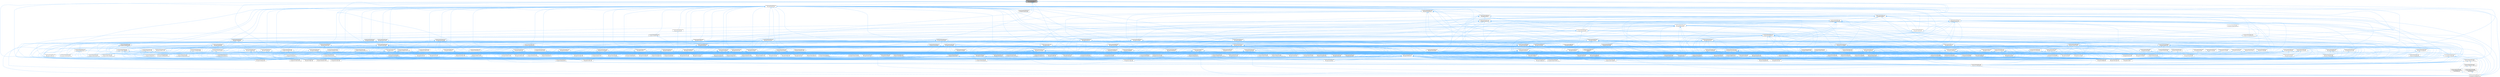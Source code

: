 digraph "/home/runner/work/doxygen/doxygen/src/utf8.h"
{
 // INTERACTIVE_SVG=YES
 // LATEX_PDF_SIZE
  bgcolor="transparent";
  edge [fontname=Helvetica,fontsize=10,labelfontname=Helvetica,labelfontsize=10];
  node [fontname=Helvetica,fontsize=10,shape=box,height=0.2,width=0.4];
  Node1 [label="/home/runner/work/doxygen\l/doxygen/src/utf8.h",height=0.2,width=0.4,color="gray40", fillcolor="grey60", style="filled", fontcolor="black",tooltip="Various UTF8 related helper functions."];
  Node1 -> Node2 [dir="back",color="steelblue1",style="solid"];
  Node2 [label="/home/runner/work/doxygen\l/doxygen/src/definition.cpp",height=0.2,width=0.4,color="grey40", fillcolor="white", style="filled",URL="$d3/dea/definition_8cpp.html",tooltip=" "];
  Node1 -> Node3 [dir="back",color="steelblue1",style="solid"];
  Node3 [label="/home/runner/work/doxygen\l/doxygen/src/filename.h",height=0.2,width=0.4,color="grey40", fillcolor="white", style="filled",URL="$dc/dd6/filename_8h.html",tooltip=" "];
  Node3 -> Node4 [dir="back",color="steelblue1",style="solid"];
  Node4 [label="/home/runner/work/doxygen\l/doxygen/src/code.l",height=0.2,width=0.4,color="grey40", fillcolor="white", style="filled",URL="$da/d1f/code_8l.html",tooltip=" "];
  Node3 -> Node5 [dir="back",color="steelblue1",style="solid"];
  Node5 [label="/home/runner/work/doxygen\l/doxygen/src/context.cpp",height=0.2,width=0.4,color="grey40", fillcolor="white", style="filled",URL="$db/d12/context_8cpp.html",tooltip=" "];
  Node3 -> Node6 [dir="back",color="steelblue1",style="solid"];
  Node6 [label="/home/runner/work/doxygen\l/doxygen/src/defgen.cpp",height=0.2,width=0.4,color="grey40", fillcolor="white", style="filled",URL="$d3/d17/defgen_8cpp.html",tooltip=" "];
  Node3 -> Node7 [dir="back",color="steelblue1",style="solid"];
  Node7 [label="/home/runner/work/doxygen\l/doxygen/src/dirdef.cpp",height=0.2,width=0.4,color="grey40", fillcolor="white", style="filled",URL="$d8/d52/dirdef_8cpp.html",tooltip=" "];
  Node3 -> Node8 [dir="back",color="steelblue1",style="solid"];
  Node8 [label="/home/runner/work/doxygen\l/doxygen/src/docbookgen.cpp",height=0.2,width=0.4,color="grey40", fillcolor="white", style="filled",URL="$d8/d29/docbookgen_8cpp.html",tooltip=" "];
  Node3 -> Node9 [dir="back",color="steelblue1",style="solid"];
  Node9 [label="/home/runner/work/doxygen\l/doxygen/src/docbookvisitor.cpp",height=0.2,width=0.4,color="grey40", fillcolor="white", style="filled",URL="$dc/d05/docbookvisitor_8cpp.html",tooltip=" "];
  Node3 -> Node10 [dir="back",color="steelblue1",style="solid"];
  Node10 [label="/home/runner/work/doxygen\l/doxygen/src/doxygen.cpp",height=0.2,width=0.4,color="grey40", fillcolor="white", style="filled",URL="$dc/d98/doxygen_8cpp.html",tooltip=" "];
  Node3 -> Node11 [dir="back",color="steelblue1",style="solid"];
  Node11 [label="/home/runner/work/doxygen\l/doxygen/src/filedef.cpp",height=0.2,width=0.4,color="grey40", fillcolor="white", style="filled",URL="$d6/ddc/filedef_8cpp.html",tooltip=" "];
  Node3 -> Node12 [dir="back",color="steelblue1",style="solid"];
  Node12 [label="/home/runner/work/doxygen\l/doxygen/src/index.cpp",height=0.2,width=0.4,color="grey40", fillcolor="white", style="filled",URL="$db/d14/index_8cpp.html",tooltip="This file contains functions for the various index pages."];
  Node3 -> Node13 [dir="back",color="steelblue1",style="solid"];
  Node13 [label="/home/runner/work/doxygen\l/doxygen/src/latexgen.cpp",height=0.2,width=0.4,color="grey40", fillcolor="white", style="filled",URL="$d4/d42/latexgen_8cpp.html",tooltip=" "];
  Node3 -> Node14 [dir="back",color="steelblue1",style="solid"];
  Node14 [label="/home/runner/work/doxygen\l/doxygen/src/perlmodgen.cpp",height=0.2,width=0.4,color="grey40", fillcolor="white", style="filled",URL="$de/dd0/perlmodgen_8cpp.html",tooltip=" "];
  Node3 -> Node15 [dir="back",color="steelblue1",style="solid"];
  Node15 [label="/home/runner/work/doxygen\l/doxygen/src/rtfgen.cpp",height=0.2,width=0.4,color="grey40", fillcolor="white", style="filled",URL="$d0/d9c/rtfgen_8cpp.html",tooltip=" "];
  Node3 -> Node16 [dir="back",color="steelblue1",style="solid"];
  Node16 [label="/home/runner/work/doxygen\l/doxygen/src/searchindex_js.cpp",height=0.2,width=0.4,color="grey40", fillcolor="white", style="filled",URL="$d9/d2f/searchindex__js_8cpp.html",tooltip=" "];
  Node3 -> Node17 [dir="back",color="steelblue1",style="solid"];
  Node17 [label="/home/runner/work/doxygen\l/doxygen/src/tagreader.cpp",height=0.2,width=0.4,color="grey40", fillcolor="white", style="filled",URL="$d4/d7b/tagreader_8cpp.html",tooltip=" "];
  Node3 -> Node18 [dir="back",color="steelblue1",style="solid"];
  Node18 [label="/home/runner/work/doxygen\l/doxygen/src/util.cpp",height=0.2,width=0.4,color="grey40", fillcolor="white", style="filled",URL="$df/d2d/util_8cpp.html",tooltip=" "];
  Node3 -> Node19 [dir="back",color="steelblue1",style="solid"];
  Node19 [label="/home/runner/work/doxygen\l/doxygen/src/vhdldocgen.cpp",height=0.2,width=0.4,color="grey40", fillcolor="white", style="filled",URL="$de/dea/vhdldocgen_8cpp.html",tooltip=" "];
  Node3 -> Node20 [dir="back",color="steelblue1",style="solid"];
  Node20 [label="/home/runner/work/doxygen\l/doxygen/src/xmldocvisitor.cpp",height=0.2,width=0.4,color="grey40", fillcolor="white", style="filled",URL="$dd/db6/xmldocvisitor_8cpp.html",tooltip=" "];
  Node3 -> Node21 [dir="back",color="steelblue1",style="solid"];
  Node21 [label="/home/runner/work/doxygen\l/doxygen/src/xmlgen.cpp",height=0.2,width=0.4,color="grey40", fillcolor="white", style="filled",URL="$d0/dc3/xmlgen_8cpp.html",tooltip=" "];
  Node1 -> Node22 [dir="back",color="steelblue1",style="solid"];
  Node22 [label="/home/runner/work/doxygen\l/doxygen/src/htmlgen.cpp",height=0.2,width=0.4,color="grey40", fillcolor="white", style="filled",URL="$d8/d6e/htmlgen_8cpp.html",tooltip=" "];
  Node1 -> Node12 [dir="back",color="steelblue1",style="solid"];
  Node1 -> Node13 [dir="back",color="steelblue1",style="solid"];
  Node1 -> Node23 [dir="back",color="steelblue1",style="solid"];
  Node23 [label="/home/runner/work/doxygen\l/doxygen/src/mangen.cpp",height=0.2,width=0.4,color="grey40", fillcolor="white", style="filled",URL="$d7/de7/mangen_8cpp.html",tooltip=" "];
  Node1 -> Node24 [dir="back",color="steelblue1",style="solid"];
  Node24 [label="/home/runner/work/doxygen\l/doxygen/src/markdown.cpp",height=0.2,width=0.4,color="grey40", fillcolor="white", style="filled",URL="$de/d04/markdown_8cpp.html",tooltip=" "];
  Node1 -> Node25 [dir="back",color="steelblue1",style="solid"];
  Node25 [label="/home/runner/work/doxygen\l/doxygen/src/qcstring.h",height=0.2,width=0.4,color="grey40", fillcolor="white", style="filled",URL="$d7/d5c/qcstring_8h.html",tooltip=" "];
  Node25 -> Node26 [dir="back",color="steelblue1",style="solid"];
  Node26 [label="/home/runner/work/doxygen\l/doxygen/src/arguments.h",height=0.2,width=0.4,color="grey40", fillcolor="white", style="filled",URL="$df/d9b/arguments_8h.html",tooltip=" "];
  Node26 -> Node27 [dir="back",color="steelblue1",style="solid"];
  Node27 [label="/home/runner/work/doxygen\l/doxygen/src/arguments.cpp",height=0.2,width=0.4,color="grey40", fillcolor="white", style="filled",URL="$d4/dd4/arguments_8cpp.html",tooltip=" "];
  Node26 -> Node28 [dir="back",color="steelblue1",style="solid"];
  Node28 [label="/home/runner/work/doxygen\l/doxygen/src/classdef.cpp",height=0.2,width=0.4,color="grey40", fillcolor="white", style="filled",URL="$de/d89/classdef_8cpp.html",tooltip=" "];
  Node26 -> Node29 [dir="back",color="steelblue1",style="solid"];
  Node29 [label="/home/runner/work/doxygen\l/doxygen/src/classdef.h",height=0.2,width=0.4,color="grey40", fillcolor="white", style="filled",URL="$d1/da6/classdef_8h.html",tooltip=" "];
  Node29 -> Node28 [dir="back",color="steelblue1",style="solid"];
  Node29 -> Node30 [dir="back",color="steelblue1",style="solid"];
  Node30 [label="/home/runner/work/doxygen\l/doxygen/src/classlist.h",height=0.2,width=0.4,color="grey40", fillcolor="white", style="filled",URL="$d2/df8/classlist_8h.html",tooltip=" "];
  Node30 -> Node28 [dir="back",color="steelblue1",style="solid"];
  Node30 -> Node31 [dir="back",color="steelblue1",style="solid"];
  Node31 [label="/home/runner/work/doxygen\l/doxygen/src/classlist.cpp",height=0.2,width=0.4,color="grey40", fillcolor="white", style="filled",URL="$d6/d10/classlist_8cpp.html",tooltip=" "];
  Node30 -> Node4 [dir="back",color="steelblue1",style="solid"];
  Node30 -> Node5 [dir="back",color="steelblue1",style="solid"];
  Node30 -> Node6 [dir="back",color="steelblue1",style="solid"];
  Node30 -> Node32 [dir="back",color="steelblue1",style="solid"];
  Node32 [label="/home/runner/work/doxygen\l/doxygen/src/diagram.cpp",height=0.2,width=0.4,color="grey40", fillcolor="white", style="filled",URL="$da/d0d/diagram_8cpp.html",tooltip=" "];
  Node30 -> Node8 [dir="back",color="steelblue1",style="solid"];
  Node30 -> Node33 [dir="back",color="steelblue1",style="solid"];
  Node33 [label="/home/runner/work/doxygen\l/doxygen/src/docparser.cpp",height=0.2,width=0.4,color="grey40", fillcolor="white", style="filled",URL="$da/d17/docparser_8cpp.html",tooltip=" "];
  Node30 -> Node34 [dir="back",color="steelblue1",style="solid"];
  Node34 [label="/home/runner/work/doxygen\l/doxygen/src/dotgfxhierarchytable.cpp",height=0.2,width=0.4,color="grey40", fillcolor="white", style="filled",URL="$d4/d09/dotgfxhierarchytable_8cpp.html",tooltip=" "];
  Node30 -> Node35 [dir="back",color="steelblue1",style="solid"];
  Node35 [label="/home/runner/work/doxygen\l/doxygen/src/dotgroupcollaboration.cpp",height=0.2,width=0.4,color="grey40", fillcolor="white", style="filled",URL="$d1/d86/dotgroupcollaboration_8cpp.html",tooltip=" "];
  Node30 -> Node10 [dir="back",color="steelblue1",style="solid"];
  Node30 -> Node11 [dir="back",color="steelblue1",style="solid"];
  Node30 -> Node36 [dir="back",color="steelblue1",style="solid"];
  Node36 [label="/home/runner/work/doxygen\l/doxygen/src/fortrancode.l",height=0.2,width=0.4,color="grey40", fillcolor="white", style="filled",URL="$d9/d5b/fortrancode_8l.html",tooltip=" "];
  Node30 -> Node37 [dir="back",color="steelblue1",style="solid"];
  Node37 [label="/home/runner/work/doxygen\l/doxygen/src/groupdef.cpp",height=0.2,width=0.4,color="grey40", fillcolor="white", style="filled",URL="$d6/d42/groupdef_8cpp.html",tooltip=" "];
  Node30 -> Node12 [dir="back",color="steelblue1",style="solid"];
  Node30 -> Node13 [dir="back",color="steelblue1",style="solid"];
  Node30 -> Node38 [dir="back",color="steelblue1",style="solid"];
  Node38 [label="/home/runner/work/doxygen\l/doxygen/src/namespacedef.cpp",height=0.2,width=0.4,color="grey40", fillcolor="white", style="filled",URL="$d7/d1c/namespacedef_8cpp.html",tooltip=" "];
  Node30 -> Node14 [dir="back",color="steelblue1",style="solid"];
  Node30 -> Node39 [dir="back",color="steelblue1",style="solid"];
  Node39 [label="/home/runner/work/doxygen\l/doxygen/src/pycode.l",height=0.2,width=0.4,color="grey40", fillcolor="white", style="filled",URL="$d3/ded/pycode_8l.html",tooltip=" "];
  Node30 -> Node15 [dir="back",color="steelblue1",style="solid"];
  Node30 -> Node16 [dir="back",color="steelblue1",style="solid"];
  Node30 -> Node18 [dir="back",color="steelblue1",style="solid"];
  Node30 -> Node19 [dir="back",color="steelblue1",style="solid"];
  Node30 -> Node21 [dir="back",color="steelblue1",style="solid"];
  Node29 -> Node40 [dir="back",color="steelblue1",style="solid"];
  Node40 [label="/home/runner/work/doxygen\l/doxygen/src/context.h",height=0.2,width=0.4,color="grey40", fillcolor="white", style="filled",URL="$dc/d1e/context_8h.html",tooltip=" "];
  Node40 -> Node5 [dir="back",color="steelblue1",style="solid"];
  Node40 -> Node10 [dir="back",color="steelblue1",style="solid"];
  Node29 -> Node32 [dir="back",color="steelblue1",style="solid"];
  Node29 -> Node8 [dir="back",color="steelblue1",style="solid"];
  Node29 -> Node41 [dir="back",color="steelblue1",style="solid"];
  Node41 [label="/home/runner/work/doxygen\l/doxygen/src/docsets.cpp",height=0.2,width=0.4,color="grey40", fillcolor="white", style="filled",URL="$d7/d8f/docsets_8cpp.html",tooltip=" "];
  Node29 -> Node42 [dir="back",color="steelblue1",style="solid"];
  Node42 [label="/home/runner/work/doxygen\l/doxygen/src/dotclassgraph.h",height=0.2,width=0.4,color="grey40", fillcolor="white", style="filled",URL="$d5/d04/dotclassgraph_8h.html",tooltip=" "];
  Node42 -> Node28 [dir="back",color="steelblue1",style="solid"];
  Node42 -> Node5 [dir="back",color="steelblue1",style="solid"];
  Node42 -> Node6 [dir="back",color="steelblue1",style="solid"];
  Node42 -> Node8 [dir="back",color="steelblue1",style="solid"];
  Node42 -> Node43 [dir="back",color="steelblue1",style="solid"];
  Node43 [label="/home/runner/work/doxygen\l/doxygen/src/dotclassgraph.cpp",height=0.2,width=0.4,color="grey40", fillcolor="white", style="filled",URL="$d4/dcd/dotclassgraph_8cpp.html",tooltip=" "];
  Node42 -> Node22 [dir="back",color="steelblue1",style="solid"];
  Node42 -> Node13 [dir="back",color="steelblue1",style="solid"];
  Node42 -> Node15 [dir="back",color="steelblue1",style="solid"];
  Node42 -> Node21 [dir="back",color="steelblue1",style="solid"];
  Node29 -> Node44 [dir="back",color="steelblue1",style="solid"];
  Node44 [label="/home/runner/work/doxygen\l/doxygen/src/dotgfxhierarchytable.h",height=0.2,width=0.4,color="grey40", fillcolor="white", style="filled",URL="$d2/de7/dotgfxhierarchytable_8h.html",tooltip=" "];
  Node44 -> Node5 [dir="back",color="steelblue1",style="solid"];
  Node44 -> Node40 [dir="back",color="steelblue1",style="solid"];
  Node44 -> Node34 [dir="back",color="steelblue1",style="solid"];
  Node44 -> Node22 [dir="back",color="steelblue1",style="solid"];
  Node44 -> Node12 [dir="back",color="steelblue1",style="solid"];
  Node29 -> Node45 [dir="back",color="steelblue1",style="solid"];
  Node45 [label="/home/runner/work/doxygen\l/doxygen/src/dotnode.cpp",height=0.2,width=0.4,color="grey40", fillcolor="white", style="filled",URL="$df/d58/dotnode_8cpp.html",tooltip=" "];
  Node29 -> Node11 [dir="back",color="steelblue1",style="solid"];
  Node29 -> Node46 [dir="back",color="steelblue1",style="solid"];
  Node46 [label="/home/runner/work/doxygen\l/doxygen/src/ftvhelp.cpp",height=0.2,width=0.4,color="grey40", fillcolor="white", style="filled",URL="$db/d41/ftvhelp_8cpp.html",tooltip=" "];
  Node29 -> Node37 [dir="back",color="steelblue1",style="solid"];
  Node29 -> Node47 [dir="back",color="steelblue1",style="solid"];
  Node47 [label="/home/runner/work/doxygen\l/doxygen/src/memberdef.h",height=0.2,width=0.4,color="grey40", fillcolor="white", style="filled",URL="$d4/d46/memberdef_8h.html",tooltip=" "];
  Node47 -> Node8 [dir="back",color="steelblue1",style="solid"];
  Node47 -> Node41 [dir="back",color="steelblue1",style="solid"];
  Node47 -> Node48 [dir="back",color="steelblue1",style="solid"];
  Node48 [label="/home/runner/work/doxygen\l/doxygen/src/dotcallgraph.h",height=0.2,width=0.4,color="grey40", fillcolor="white", style="filled",URL="$dc/dcf/dotcallgraph_8h.html",tooltip=" "];
  Node48 -> Node5 [dir="back",color="steelblue1",style="solid"];
  Node48 -> Node8 [dir="back",color="steelblue1",style="solid"];
  Node48 -> Node49 [dir="back",color="steelblue1",style="solid"];
  Node49 [label="/home/runner/work/doxygen\l/doxygen/src/dotcallgraph.cpp",height=0.2,width=0.4,color="grey40", fillcolor="white", style="filled",URL="$d4/dd5/dotcallgraph_8cpp.html",tooltip=" "];
  Node48 -> Node22 [dir="back",color="steelblue1",style="solid"];
  Node48 -> Node13 [dir="back",color="steelblue1",style="solid"];
  Node48 -> Node50 [dir="back",color="steelblue1",style="solid"];
  Node50 [label="/home/runner/work/doxygen\l/doxygen/src/memberdef.cpp",height=0.2,width=0.4,color="grey40", fillcolor="white", style="filled",URL="$d0/d72/memberdef_8cpp.html",tooltip=" "];
  Node48 -> Node15 [dir="back",color="steelblue1",style="solid"];
  Node47 -> Node11 [dir="back",color="steelblue1",style="solid"];
  Node47 -> Node51 [dir="back",color="steelblue1",style="solid"];
  Node51 [label="/home/runner/work/doxygen\l/doxygen/src/htmldocvisitor.cpp",height=0.2,width=0.4,color="grey40", fillcolor="white", style="filled",URL="$da/db0/htmldocvisitor_8cpp.html",tooltip=" "];
  Node47 -> Node52 [dir="back",color="steelblue1",style="solid"];
  Node52 [label="/home/runner/work/doxygen\l/doxygen/src/htmlhelp.cpp",height=0.2,width=0.4,color="grey40", fillcolor="white", style="filled",URL="$d3/d4b/htmlhelp_8cpp.html",tooltip=" "];
  Node47 -> Node50 [dir="back",color="steelblue1",style="solid"];
  Node47 -> Node53 [dir="back",color="steelblue1",style="solid"];
  Node53 [label="/home/runner/work/doxygen\l/doxygen/src/memberlist.h",height=0.2,width=0.4,color="grey40", fillcolor="white", style="filled",URL="$dd/d78/memberlist_8h.html",tooltip=" "];
  Node53 -> Node28 [dir="back",color="steelblue1",style="solid"];
  Node53 -> Node40 [dir="back",color="steelblue1",style="solid"];
  Node53 -> Node6 [dir="back",color="steelblue1",style="solid"];
  Node53 -> Node2 [dir="back",color="steelblue1",style="solid"];
  Node53 -> Node8 [dir="back",color="steelblue1",style="solid"];
  Node53 -> Node49 [dir="back",color="steelblue1",style="solid"];
  Node53 -> Node45 [dir="back",color="steelblue1",style="solid"];
  Node53 -> Node10 [dir="back",color="steelblue1",style="solid"];
  Node53 -> Node54 [dir="back",color="steelblue1",style="solid"];
  Node54 [label="/home/runner/work/doxygen\l/doxygen/src/doxygen.h",height=0.2,width=0.4,color="grey40", fillcolor="white", style="filled",URL="$d1/da1/doxygen_8h.html",tooltip=" "];
  Node54 -> Node28 [dir="back",color="steelblue1",style="solid"];
  Node54 -> Node31 [dir="back",color="steelblue1",style="solid"];
  Node54 -> Node4 [dir="back",color="steelblue1",style="solid"];
  Node54 -> Node55 [dir="back",color="steelblue1",style="solid"];
  Node55 [label="/home/runner/work/doxygen\l/doxygen/src/commentcnv.l",height=0.2,width=0.4,color="grey40", fillcolor="white", style="filled",URL="$d0/d47/commentcnv_8l.html",tooltip=" "];
  Node54 -> Node56 [dir="back",color="steelblue1",style="solid"];
  Node56 [label="/home/runner/work/doxygen\l/doxygen/src/commentscan.l",height=0.2,width=0.4,color="grey40", fillcolor="white", style="filled",URL="$d7/d5f/commentscan_8l.html",tooltip=" "];
  Node54 -> Node57 [dir="back",color="steelblue1",style="solid"];
  Node57 [label="/home/runner/work/doxygen\l/doxygen/src/conceptdef.cpp",height=0.2,width=0.4,color="grey40", fillcolor="white", style="filled",URL="$d8/d0a/conceptdef_8cpp.html",tooltip=" "];
  Node54 -> Node5 [dir="back",color="steelblue1",style="solid"];
  Node54 -> Node6 [dir="back",color="steelblue1",style="solid"];
  Node54 -> Node2 [dir="back",color="steelblue1",style="solid"];
  Node54 -> Node32 [dir="back",color="steelblue1",style="solid"];
  Node54 -> Node7 [dir="back",color="steelblue1",style="solid"];
  Node54 -> Node8 [dir="back",color="steelblue1",style="solid"];
  Node54 -> Node9 [dir="back",color="steelblue1",style="solid"];
  Node54 -> Node58 [dir="back",color="steelblue1",style="solid"];
  Node58 [label="/home/runner/work/doxygen\l/doxygen/src/docgroup.cpp",height=0.2,width=0.4,color="grey40", fillcolor="white", style="filled",URL="$d3/d36/docgroup_8cpp.html",tooltip=" "];
  Node54 -> Node59 [dir="back",color="steelblue1",style="solid"];
  Node59 [label="/home/runner/work/doxygen\l/doxygen/src/docnode.cpp",height=0.2,width=0.4,color="grey40", fillcolor="white", style="filled",URL="$d0/d2b/docnode_8cpp.html",tooltip=" "];
  Node54 -> Node33 [dir="back",color="steelblue1",style="solid"];
  Node54 -> Node41 [dir="back",color="steelblue1",style="solid"];
  Node54 -> Node60 [dir="back",color="steelblue1",style="solid"];
  Node60 [label="/home/runner/work/doxygen\l/doxygen/src/doctokenizer.l",height=0.2,width=0.4,color="grey40", fillcolor="white", style="filled",URL="$d1/d39/doctokenizer_8l.html",tooltip=" "];
  Node54 -> Node61 [dir="back",color="steelblue1",style="solid"];
  Node61 [label="/home/runner/work/doxygen\l/doxygen/src/docvisitor.cpp",height=0.2,width=0.4,color="grey40", fillcolor="white", style="filled",URL="$da/d39/docvisitor_8cpp.html",tooltip=" "];
  Node54 -> Node62 [dir="back",color="steelblue1",style="solid"];
  Node62 [label="/home/runner/work/doxygen\l/doxygen/src/dot.cpp",height=0.2,width=0.4,color="grey40", fillcolor="white", style="filled",URL="$de/daa/dot_8cpp.html",tooltip=" "];
  Node54 -> Node63 [dir="back",color="steelblue1",style="solid"];
  Node63 [label="/home/runner/work/doxygen\l/doxygen/src/dot.h",height=0.2,width=0.4,color="grey40", fillcolor="white", style="filled",URL="$d6/d4a/dot_8h.html",tooltip=" "];
  Node63 -> Node28 [dir="back",color="steelblue1",style="solid"];
  Node63 -> Node5 [dir="back",color="steelblue1",style="solid"];
  Node63 -> Node6 [dir="back",color="steelblue1",style="solid"];
  Node63 -> Node7 [dir="back",color="steelblue1",style="solid"];
  Node63 -> Node8 [dir="back",color="steelblue1",style="solid"];
  Node63 -> Node9 [dir="back",color="steelblue1",style="solid"];
  Node63 -> Node62 [dir="back",color="steelblue1",style="solid"];
  Node63 -> Node64 [dir="back",color="steelblue1",style="solid"];
  Node64 [label="/home/runner/work/doxygen\l/doxygen/src/dotfilepatcher.cpp",height=0.2,width=0.4,color="grey40", fillcolor="white", style="filled",URL="$d9/d92/dotfilepatcher_8cpp.html",tooltip=" "];
  Node63 -> Node65 [dir="back",color="steelblue1",style="solid"];
  Node65 [label="/home/runner/work/doxygen\l/doxygen/src/dotgraph.cpp",height=0.2,width=0.4,color="grey40", fillcolor="white", style="filled",URL="$de/d45/dotgraph_8cpp.html",tooltip=" "];
  Node63 -> Node66 [dir="back",color="steelblue1",style="solid"];
  Node66 [label="/home/runner/work/doxygen\l/doxygen/src/dotlegendgraph.cpp",height=0.2,width=0.4,color="grey40", fillcolor="white", style="filled",URL="$d4/d33/dotlegendgraph_8cpp.html",tooltip=" "];
  Node63 -> Node67 [dir="back",color="steelblue1",style="solid"];
  Node67 [label="/home/runner/work/doxygen\l/doxygen/src/dotrunner.cpp",height=0.2,width=0.4,color="grey40", fillcolor="white", style="filled",URL="$d1/dfe/dotrunner_8cpp.html",tooltip=" "];
  Node63 -> Node10 [dir="back",color="steelblue1",style="solid"];
  Node63 -> Node11 [dir="back",color="steelblue1",style="solid"];
  Node63 -> Node37 [dir="back",color="steelblue1",style="solid"];
  Node63 -> Node51 [dir="back",color="steelblue1",style="solid"];
  Node63 -> Node22 [dir="back",color="steelblue1",style="solid"];
  Node63 -> Node12 [dir="back",color="steelblue1",style="solid"];
  Node63 -> Node68 [dir="back",color="steelblue1",style="solid"];
  Node68 [label="/home/runner/work/doxygen\l/doxygen/src/latexdocvisitor.cpp",height=0.2,width=0.4,color="grey40", fillcolor="white", style="filled",URL="$d1/d4e/latexdocvisitor_8cpp.html",tooltip=" "];
  Node63 -> Node13 [dir="back",color="steelblue1",style="solid"];
  Node63 -> Node69 [dir="back",color="steelblue1",style="solid"];
  Node69 [label="/home/runner/work/doxygen\l/doxygen/src/mandocvisitor.cpp",height=0.2,width=0.4,color="grey40", fillcolor="white", style="filled",URL="$d8/dde/mandocvisitor_8cpp.html",tooltip=" "];
  Node63 -> Node50 [dir="back",color="steelblue1",style="solid"];
  Node63 -> Node70 [dir="back",color="steelblue1",style="solid"];
  Node70 [label="/home/runner/work/doxygen\l/doxygen/src/rtfdocvisitor.cpp",height=0.2,width=0.4,color="grey40", fillcolor="white", style="filled",URL="$de/d9a/rtfdocvisitor_8cpp.html",tooltip=" "];
  Node63 -> Node15 [dir="back",color="steelblue1",style="solid"];
  Node63 -> Node20 [dir="back",color="steelblue1",style="solid"];
  Node63 -> Node21 [dir="back",color="steelblue1",style="solid"];
  Node54 -> Node71 [dir="back",color="steelblue1",style="solid"];
  Node71 [label="/home/runner/work/doxygen\l/doxygen/src/dotdirdeps.cpp",height=0.2,width=0.4,color="grey40", fillcolor="white", style="filled",URL="$da/d45/dotdirdeps_8cpp.html",tooltip=" "];
  Node54 -> Node64 [dir="back",color="steelblue1",style="solid"];
  Node54 -> Node34 [dir="back",color="steelblue1",style="solid"];
  Node54 -> Node65 [dir="back",color="steelblue1",style="solid"];
  Node54 -> Node35 [dir="back",color="steelblue1",style="solid"];
  Node54 -> Node66 [dir="back",color="steelblue1",style="solid"];
  Node54 -> Node45 [dir="back",color="steelblue1",style="solid"];
  Node54 -> Node67 [dir="back",color="steelblue1",style="solid"];
  Node54 -> Node10 [dir="back",color="steelblue1",style="solid"];
  Node54 -> Node72 [dir="back",color="steelblue1",style="solid"];
  Node72 [label="/home/runner/work/doxygen\l/doxygen/src/eclipsehelp.cpp",height=0.2,width=0.4,color="grey40", fillcolor="white", style="filled",URL="$d8/d56/eclipsehelp_8cpp.html",tooltip=" "];
  Node54 -> Node73 [dir="back",color="steelblue1",style="solid"];
  Node73 [label="/home/runner/work/doxygen\l/doxygen/src/entry.cpp",height=0.2,width=0.4,color="grey40", fillcolor="white", style="filled",URL="$d2/dd2/entry_8cpp.html",tooltip=" "];
  Node54 -> Node11 [dir="back",color="steelblue1",style="solid"];
  Node54 -> Node74 [dir="back",color="steelblue1",style="solid"];
  Node74 [label="/home/runner/work/doxygen\l/doxygen/src/formula.cpp",height=0.2,width=0.4,color="grey40", fillcolor="white", style="filled",URL="$d7/d5b/formula_8cpp.html",tooltip=" "];
  Node54 -> Node36 [dir="back",color="steelblue1",style="solid"];
  Node54 -> Node75 [dir="back",color="steelblue1",style="solid"];
  Node75 [label="/home/runner/work/doxygen\l/doxygen/src/fortranscanner.l",height=0.2,width=0.4,color="grey40", fillcolor="white", style="filled",URL="$dd/d00/fortranscanner_8l.html",tooltip=" "];
  Node54 -> Node46 [dir="back",color="steelblue1",style="solid"];
  Node54 -> Node37 [dir="back",color="steelblue1",style="solid"];
  Node54 -> Node51 [dir="back",color="steelblue1",style="solid"];
  Node54 -> Node22 [dir="back",color="steelblue1",style="solid"];
  Node54 -> Node52 [dir="back",color="steelblue1",style="solid"];
  Node54 -> Node12 [dir="back",color="steelblue1",style="solid"];
  Node54 -> Node68 [dir="back",color="steelblue1",style="solid"];
  Node54 -> Node13 [dir="back",color="steelblue1",style="solid"];
  Node54 -> Node76 [dir="back",color="steelblue1",style="solid"];
  Node76 [label="/home/runner/work/doxygen\l/doxygen/src/layout.cpp",height=0.2,width=0.4,color="grey40", fillcolor="white", style="filled",URL="$db/d16/layout_8cpp.html",tooltip=" "];
  Node54 -> Node77 [dir="back",color="steelblue1",style="solid"];
  Node77 [label="/home/runner/work/doxygen\l/doxygen/src/lexcode.l",height=0.2,width=0.4,color="grey40", fillcolor="white", style="filled",URL="$d0/d7e/lexcode_8l.html",tooltip=" "];
  Node54 -> Node78 [dir="back",color="steelblue1",style="solid"];
  Node78 [label="/home/runner/work/doxygen\l/doxygen/src/main.cpp",height=0.2,width=0.4,color="grey40", fillcolor="white", style="filled",URL="$df/d0a/main_8cpp.html",tooltip="main entry point for doxygen"];
  Node54 -> Node69 [dir="back",color="steelblue1",style="solid"];
  Node54 -> Node23 [dir="back",color="steelblue1",style="solid"];
  Node54 -> Node24 [dir="back",color="steelblue1",style="solid"];
  Node54 -> Node50 [dir="back",color="steelblue1",style="solid"];
  Node54 -> Node79 [dir="back",color="steelblue1",style="solid"];
  Node79 [label="/home/runner/work/doxygen\l/doxygen/src/membergroup.cpp",height=0.2,width=0.4,color="grey40", fillcolor="white", style="filled",URL="$d6/d18/membergroup_8cpp.html",tooltip=" "];
  Node54 -> Node80 [dir="back",color="steelblue1",style="solid"];
  Node80 [label="/home/runner/work/doxygen\l/doxygen/src/memberlist.cpp",height=0.2,width=0.4,color="grey40", fillcolor="white", style="filled",URL="$d0/d14/memberlist_8cpp.html",tooltip=" "];
  Node54 -> Node81 [dir="back",color="steelblue1",style="solid"];
  Node81 [label="/home/runner/work/doxygen\l/doxygen/src/message.cpp",height=0.2,width=0.4,color="grey40", fillcolor="white", style="filled",URL="$d8/d6a/message_8cpp.html",tooltip=" "];
  Node54 -> Node82 [dir="back",color="steelblue1",style="solid"];
  Node82 [label="/home/runner/work/doxygen\l/doxygen/src/msc.cpp",height=0.2,width=0.4,color="grey40", fillcolor="white", style="filled",URL="$db/d33/msc_8cpp.html",tooltip=" "];
  Node54 -> Node38 [dir="back",color="steelblue1",style="solid"];
  Node54 -> Node83 [dir="back",color="steelblue1",style="solid"];
  Node83 [label="/home/runner/work/doxygen\l/doxygen/src/outputgen.cpp",height=0.2,width=0.4,color="grey40", fillcolor="white", style="filled",URL="$d0/d17/outputgen_8cpp.html",tooltip=" "];
  Node54 -> Node84 [dir="back",color="steelblue1",style="solid"];
  Node84 [label="/home/runner/work/doxygen\l/doxygen/src/outputlist.cpp",height=0.2,width=0.4,color="grey40", fillcolor="white", style="filled",URL="$db/dd8/outputlist_8cpp.html",tooltip=" "];
  Node54 -> Node85 [dir="back",color="steelblue1",style="solid"];
  Node85 [label="/home/runner/work/doxygen\l/doxygen/src/outputlist.h",height=0.2,width=0.4,color="grey40", fillcolor="white", style="filled",URL="$d2/db9/outputlist_8h.html",tooltip=" "];
  Node85 -> Node28 [dir="back",color="steelblue1",style="solid"];
  Node85 -> Node31 [dir="back",color="steelblue1",style="solid"];
  Node85 -> Node4 [dir="back",color="steelblue1",style="solid"];
  Node85 -> Node57 [dir="back",color="steelblue1",style="solid"];
  Node85 -> Node2 [dir="back",color="steelblue1",style="solid"];
  Node85 -> Node7 [dir="back",color="steelblue1",style="solid"];
  Node85 -> Node10 [dir="back",color="steelblue1",style="solid"];
  Node85 -> Node11 [dir="back",color="steelblue1",style="solid"];
  Node85 -> Node36 [dir="back",color="steelblue1",style="solid"];
  Node85 -> Node37 [dir="back",color="steelblue1",style="solid"];
  Node85 -> Node12 [dir="back",color="steelblue1",style="solid"];
  Node85 -> Node50 [dir="back",color="steelblue1",style="solid"];
  Node85 -> Node79 [dir="back",color="steelblue1",style="solid"];
  Node85 -> Node80 [dir="back",color="steelblue1",style="solid"];
  Node85 -> Node38 [dir="back",color="steelblue1",style="solid"];
  Node85 -> Node84 [dir="back",color="steelblue1",style="solid"];
  Node85 -> Node86 [dir="back",color="steelblue1",style="solid"];
  Node86 [label="/home/runner/work/doxygen\l/doxygen/src/pagedef.cpp",height=0.2,width=0.4,color="grey40", fillcolor="white", style="filled",URL="$d9/db4/pagedef_8cpp.html",tooltip=" "];
  Node85 -> Node39 [dir="back",color="steelblue1",style="solid"];
  Node85 -> Node87 [dir="back",color="steelblue1",style="solid"];
  Node87 [label="/home/runner/work/doxygen\l/doxygen/src/sqlcode.l",height=0.2,width=0.4,color="grey40", fillcolor="white", style="filled",URL="$d2/dda/sqlcode_8l.html",tooltip=" "];
  Node85 -> Node18 [dir="back",color="steelblue1",style="solid"];
  Node85 -> Node88 [dir="back",color="steelblue1",style="solid"];
  Node88 [label="/home/runner/work/doxygen\l/doxygen/src/vhdlcode.l",height=0.2,width=0.4,color="grey40", fillcolor="white", style="filled",URL="$d5/d6a/vhdlcode_8l.html",tooltip=" "];
  Node85 -> Node19 [dir="back",color="steelblue1",style="solid"];
  Node85 -> Node89 [dir="back",color="steelblue1",style="solid"];
  Node89 [label="/home/runner/work/doxygen\l/doxygen/src/vhdljjparser.cpp",height=0.2,width=0.4,color="grey40", fillcolor="white", style="filled",URL="$d1/d86/vhdljjparser_8cpp.html",tooltip=" "];
  Node85 -> Node90 [dir="back",color="steelblue1",style="solid"];
  Node90 [label="/home/runner/work/doxygen\l/doxygen/src/xmlcode.l",height=0.2,width=0.4,color="grey40", fillcolor="white", style="filled",URL="$dc/dc1/xmlcode_8l.html",tooltip=" "];
  Node54 -> Node86 [dir="back",color="steelblue1",style="solid"];
  Node54 -> Node14 [dir="back",color="steelblue1",style="solid"];
  Node54 -> Node91 [dir="back",color="steelblue1",style="solid"];
  Node91 [label="/home/runner/work/doxygen\l/doxygen/src/plantuml.cpp",height=0.2,width=0.4,color="grey40", fillcolor="white", style="filled",URL="$d7/d5b/plantuml_8cpp.html",tooltip=" "];
  Node54 -> Node92 [dir="back",color="steelblue1",style="solid"];
  Node92 [label="/home/runner/work/doxygen\l/doxygen/src/pre.l",height=0.2,width=0.4,color="grey40", fillcolor="white", style="filled",URL="$d0/da7/pre_8l.html",tooltip=" "];
  Node54 -> Node39 [dir="back",color="steelblue1",style="solid"];
  Node54 -> Node93 [dir="back",color="steelblue1",style="solid"];
  Node93 [label="/home/runner/work/doxygen\l/doxygen/src/pyscanner.l",height=0.2,width=0.4,color="grey40", fillcolor="white", style="filled",URL="$de/d2b/pyscanner_8l.html",tooltip=" "];
  Node54 -> Node94 [dir="back",color="steelblue1",style="solid"];
  Node94 [label="/home/runner/work/doxygen\l/doxygen/src/qhp.cpp",height=0.2,width=0.4,color="grey40", fillcolor="white", style="filled",URL="$d9/d45/qhp_8cpp.html",tooltip=" "];
  Node54 -> Node70 [dir="back",color="steelblue1",style="solid"];
  Node54 -> Node15 [dir="back",color="steelblue1",style="solid"];
  Node54 -> Node95 [dir="back",color="steelblue1",style="solid"];
  Node95 [label="/home/runner/work/doxygen\l/doxygen/src/scanner.l",height=0.2,width=0.4,color="grey40", fillcolor="white", style="filled",URL="$da/d11/scanner_8l.html",tooltip=" "];
  Node54 -> Node96 [dir="back",color="steelblue1",style="solid"];
  Node96 [label="/home/runner/work/doxygen\l/doxygen/src/searchindex.cpp",height=0.2,width=0.4,color="grey40", fillcolor="white", style="filled",URL="$d7/d79/searchindex_8cpp.html",tooltip=" "];
  Node54 -> Node16 [dir="back",color="steelblue1",style="solid"];
  Node54 -> Node87 [dir="back",color="steelblue1",style="solid"];
  Node54 -> Node97 [dir="back",color="steelblue1",style="solid"];
  Node97 [label="/home/runner/work/doxygen\l/doxygen/src/symbolresolver.cpp",height=0.2,width=0.4,color="grey40", fillcolor="white", style="filled",URL="$d2/d99/symbolresolver_8cpp.html",tooltip=" "];
  Node54 -> Node17 [dir="back",color="steelblue1",style="solid"];
  Node54 -> Node98 [dir="back",color="steelblue1",style="solid"];
  Node98 [label="/home/runner/work/doxygen\l/doxygen/src/tooltip.cpp",height=0.2,width=0.4,color="grey40", fillcolor="white", style="filled",URL="$d7/d56/tooltip_8cpp.html",tooltip=" "];
  Node54 -> Node18 [dir="back",color="steelblue1",style="solid"];
  Node54 -> Node88 [dir="back",color="steelblue1",style="solid"];
  Node54 -> Node19 [dir="back",color="steelblue1",style="solid"];
  Node54 -> Node89 [dir="back",color="steelblue1",style="solid"];
  Node54 -> Node90 [dir="back",color="steelblue1",style="solid"];
  Node54 -> Node20 [dir="back",color="steelblue1",style="solid"];
  Node54 -> Node21 [dir="back",color="steelblue1",style="solid"];
  Node53 -> Node11 [dir="back",color="steelblue1",style="solid"];
  Node53 -> Node99 [dir="back",color="steelblue1",style="solid"];
  Node99 [label="/home/runner/work/doxygen\l/doxygen/src/filedef.h",height=0.2,width=0.4,color="grey40", fillcolor="white", style="filled",URL="$d4/d3a/filedef_8h.html",tooltip=" "];
  Node99 -> Node28 [dir="back",color="steelblue1",style="solid"];
  Node99 -> Node4 [dir="back",color="steelblue1",style="solid"];
  Node99 -> Node100 [dir="back",color="steelblue1",style="solid"];
  Node100 [label="/home/runner/work/doxygen\l/doxygen/src/conceptdef.h",height=0.2,width=0.4,color="grey40", fillcolor="white", style="filled",URL="$da/df1/conceptdef_8h.html",tooltip=" "];
  Node100 -> Node57 [dir="back",color="steelblue1",style="solid"];
  Node100 -> Node10 [dir="back",color="steelblue1",style="solid"];
  Node100 -> Node11 [dir="back",color="steelblue1",style="solid"];
  Node100 -> Node38 [dir="back",color="steelblue1",style="solid"];
  Node100 -> Node101 [dir="back",color="steelblue1",style="solid"];
  Node101 [label="/home/runner/work/doxygen\l/doxygen/src/util.h",height=0.2,width=0.4,color="grey40", fillcolor="white", style="filled",URL="$d8/d3c/util_8h.html",tooltip="A bunch of utility functions."];
  Node101 -> Node102 [dir="back",color="steelblue1",style="solid"];
  Node102 [label="/home/runner/work/doxygen\l/doxygen/src/cite.cpp",height=0.2,width=0.4,color="grey40", fillcolor="white", style="filled",URL="$d5/d0b/cite_8cpp.html",tooltip=" "];
  Node101 -> Node28 [dir="back",color="steelblue1",style="solid"];
  Node101 -> Node31 [dir="back",color="steelblue1",style="solid"];
  Node101 -> Node4 [dir="back",color="steelblue1",style="solid"];
  Node101 -> Node55 [dir="back",color="steelblue1",style="solid"];
  Node101 -> Node56 [dir="back",color="steelblue1",style="solid"];
  Node101 -> Node57 [dir="back",color="steelblue1",style="solid"];
  Node101 -> Node5 [dir="back",color="steelblue1",style="solid"];
  Node101 -> Node103 [dir="back",color="steelblue1",style="solid"];
  Node103 [label="/home/runner/work/doxygen\l/doxygen/src/declinfo.l",height=0.2,width=0.4,color="grey40", fillcolor="white", style="filled",URL="$d8/d0f/declinfo_8l.html",tooltip=" "];
  Node101 -> Node104 [dir="back",color="steelblue1",style="solid"];
  Node104 [label="/home/runner/work/doxygen\l/doxygen/src/defargs.l",height=0.2,width=0.4,color="grey40", fillcolor="white", style="filled",URL="$de/df3/defargs_8l.html",tooltip=" "];
  Node101 -> Node6 [dir="back",color="steelblue1",style="solid"];
  Node101 -> Node2 [dir="back",color="steelblue1",style="solid"];
  Node101 -> Node105 [dir="back",color="steelblue1",style="solid"];
  Node105 [label="/home/runner/work/doxygen\l/doxygen/src/dia.cpp",height=0.2,width=0.4,color="grey40", fillcolor="white", style="filled",URL="$d1/df5/dia_8cpp.html",tooltip=" "];
  Node101 -> Node32 [dir="back",color="steelblue1",style="solid"];
  Node101 -> Node7 [dir="back",color="steelblue1",style="solid"];
  Node101 -> Node8 [dir="back",color="steelblue1",style="solid"];
  Node101 -> Node9 [dir="back",color="steelblue1",style="solid"];
  Node101 -> Node58 [dir="back",color="steelblue1",style="solid"];
  Node101 -> Node59 [dir="back",color="steelblue1",style="solid"];
  Node101 -> Node33 [dir="back",color="steelblue1",style="solid"];
  Node101 -> Node41 [dir="back",color="steelblue1",style="solid"];
  Node101 -> Node61 [dir="back",color="steelblue1",style="solid"];
  Node101 -> Node62 [dir="back",color="steelblue1",style="solid"];
  Node101 -> Node49 [dir="back",color="steelblue1",style="solid"];
  Node101 -> Node43 [dir="back",color="steelblue1",style="solid"];
  Node101 -> Node71 [dir="back",color="steelblue1",style="solid"];
  Node101 -> Node64 [dir="back",color="steelblue1",style="solid"];
  Node101 -> Node34 [dir="back",color="steelblue1",style="solid"];
  Node101 -> Node65 [dir="back",color="steelblue1",style="solid"];
  Node101 -> Node35 [dir="back",color="steelblue1",style="solid"];
  Node101 -> Node106 [dir="back",color="steelblue1",style="solid"];
  Node106 [label="/home/runner/work/doxygen\l/doxygen/src/dotincldepgraph.cpp",height=0.2,width=0.4,color="grey40", fillcolor="white", style="filled",URL="$da/d57/dotincldepgraph_8cpp.html",tooltip=" "];
  Node101 -> Node66 [dir="back",color="steelblue1",style="solid"];
  Node101 -> Node45 [dir="back",color="steelblue1",style="solid"];
  Node101 -> Node67 [dir="back",color="steelblue1",style="solid"];
  Node101 -> Node10 [dir="back",color="steelblue1",style="solid"];
  Node101 -> Node72 [dir="back",color="steelblue1",style="solid"];
  Node101 -> Node107 [dir="back",color="steelblue1",style="solid"];
  Node107 [label="/home/runner/work/doxygen\l/doxygen/src/emoji.cpp",height=0.2,width=0.4,color="grey40", fillcolor="white", style="filled",URL="$d2/d38/emoji_8cpp.html",tooltip=" "];
  Node101 -> Node73 [dir="back",color="steelblue1",style="solid"];
  Node101 -> Node11 [dir="back",color="steelblue1",style="solid"];
  Node101 -> Node3 [dir="back",color="steelblue1",style="solid"];
  Node101 -> Node74 [dir="back",color="steelblue1",style="solid"];
  Node101 -> Node36 [dir="back",color="steelblue1",style="solid"];
  Node101 -> Node75 [dir="back",color="steelblue1",style="solid"];
  Node101 -> Node46 [dir="back",color="steelblue1",style="solid"];
  Node101 -> Node37 [dir="back",color="steelblue1",style="solid"];
  Node101 -> Node108 [dir="back",color="steelblue1",style="solid"];
  Node108 [label="/home/runner/work/doxygen\l/doxygen/src/htags.cpp",height=0.2,width=0.4,color="grey40", fillcolor="white", style="filled",URL="$d9/db7/htags_8cpp.html",tooltip=" "];
  Node101 -> Node51 [dir="back",color="steelblue1",style="solid"];
  Node101 -> Node22 [dir="back",color="steelblue1",style="solid"];
  Node101 -> Node52 [dir="back",color="steelblue1",style="solid"];
  Node101 -> Node12 [dir="back",color="steelblue1",style="solid"];
  Node101 -> Node109 [dir="back",color="steelblue1",style="solid"];
  Node109 [label="/home/runner/work/doxygen\l/doxygen/src/language.cpp",height=0.2,width=0.4,color="grey40", fillcolor="white", style="filled",URL="$d2/d48/language_8cpp.html",tooltip=" "];
  Node101 -> Node68 [dir="back",color="steelblue1",style="solid"];
  Node101 -> Node13 [dir="back",color="steelblue1",style="solid"];
  Node101 -> Node76 [dir="back",color="steelblue1",style="solid"];
  Node101 -> Node110 [dir="back",color="steelblue1",style="solid"];
  Node110 [label="/home/runner/work/doxygen\l/doxygen/src/lexscanner.l",height=0.2,width=0.4,color="grey40", fillcolor="white", style="filled",URL="$d4/d7d/lexscanner_8l.html",tooltip=" "];
  Node101 -> Node69 [dir="back",color="steelblue1",style="solid"];
  Node101 -> Node23 [dir="back",color="steelblue1",style="solid"];
  Node101 -> Node24 [dir="back",color="steelblue1",style="solid"];
  Node101 -> Node50 [dir="back",color="steelblue1",style="solid"];
  Node101 -> Node79 [dir="back",color="steelblue1",style="solid"];
  Node101 -> Node80 [dir="back",color="steelblue1",style="solid"];
  Node101 -> Node82 [dir="back",color="steelblue1",style="solid"];
  Node101 -> Node38 [dir="back",color="steelblue1",style="solid"];
  Node101 -> Node86 [dir="back",color="steelblue1",style="solid"];
  Node101 -> Node14 [dir="back",color="steelblue1",style="solid"];
  Node101 -> Node91 [dir="back",color="steelblue1",style="solid"];
  Node101 -> Node111 [dir="back",color="steelblue1",style="solid"];
  Node111 [label="/home/runner/work/doxygen\l/doxygen/src/portable.cpp",height=0.2,width=0.4,color="grey40", fillcolor="white", style="filled",URL="$d0/d1c/portable_8cpp.html",tooltip=" "];
  Node101 -> Node92 [dir="back",color="steelblue1",style="solid"];
  Node101 -> Node39 [dir="back",color="steelblue1",style="solid"];
  Node101 -> Node93 [dir="back",color="steelblue1",style="solid"];
  Node101 -> Node94 [dir="back",color="steelblue1",style="solid"];
  Node101 -> Node112 [dir="back",color="steelblue1",style="solid"];
  Node112 [label="/home/runner/work/doxygen\l/doxygen/src/reflist.cpp",height=0.2,width=0.4,color="grey40", fillcolor="white", style="filled",URL="$d4/d09/reflist_8cpp.html",tooltip=" "];
  Node101 -> Node113 [dir="back",color="steelblue1",style="solid"];
  Node113 [label="/home/runner/work/doxygen\l/doxygen/src/resourcemgr.cpp",height=0.2,width=0.4,color="grey40", fillcolor="white", style="filled",URL="$d6/dde/resourcemgr_8cpp.html",tooltip=" "];
  Node101 -> Node70 [dir="back",color="steelblue1",style="solid"];
  Node101 -> Node15 [dir="back",color="steelblue1",style="solid"];
  Node101 -> Node95 [dir="back",color="steelblue1",style="solid"];
  Node101 -> Node96 [dir="back",color="steelblue1",style="solid"];
  Node101 -> Node16 [dir="back",color="steelblue1",style="solid"];
  Node101 -> Node87 [dir="back",color="steelblue1",style="solid"];
  Node101 -> Node97 [dir="back",color="steelblue1",style="solid"];
  Node101 -> Node17 [dir="back",color="steelblue1",style="solid"];
  Node101 -> Node114 [dir="back",color="steelblue1",style="solid"];
  Node114 [label="/home/runner/work/doxygen\l/doxygen/src/template.cpp",height=0.2,width=0.4,color="grey40", fillcolor="white", style="filled",URL="$df/d54/template_8cpp.html",tooltip=" "];
  Node101 -> Node115 [dir="back",color="steelblue1",style="solid"];
  Node115 [label="/home/runner/work/doxygen\l/doxygen/src/textdocvisitor.cpp",height=0.2,width=0.4,color="grey40", fillcolor="white", style="filled",URL="$d3/da6/textdocvisitor_8cpp.html",tooltip=" "];
  Node101 -> Node98 [dir="back",color="steelblue1",style="solid"];
  Node101 -> Node18 [dir="back",color="steelblue1",style="solid"];
  Node101 -> Node88 [dir="back",color="steelblue1",style="solid"];
  Node101 -> Node19 [dir="back",color="steelblue1",style="solid"];
  Node101 -> Node89 [dir="back",color="steelblue1",style="solid"];
  Node101 -> Node116 [dir="back",color="steelblue1",style="solid"];
  Node116 [label="/home/runner/work/doxygen\l/doxygen/src/vhdljjparser.h",height=0.2,width=0.4,color="grey40", fillcolor="white", style="filled",URL="$d2/d55/vhdljjparser_8h.html",tooltip=" "];
  Node116 -> Node10 [dir="back",color="steelblue1",style="solid"];
  Node116 -> Node19 [dir="back",color="steelblue1",style="solid"];
  Node116 -> Node89 [dir="back",color="steelblue1",style="solid"];
  Node116 -> Node117 [dir="back",color="steelblue1",style="solid"];
  Node117 [label="/home/runner/work/doxygen\l/doxygen/vhdlparser/VhdlParser.h",height=0.2,width=0.4,color="grey40", fillcolor="white", style="filled",URL="$d5/df9/_vhdl_parser_8h.html",tooltip=" "];
  Node117 -> Node19 [dir="back",color="steelblue1",style="solid"];
  Node117 -> Node118 [dir="back",color="steelblue1",style="solid"];
  Node118 [label="/home/runner/work/doxygen\l/doxygen/vhdlparser/VhdlParser\lErrorHandler.hpp",height=0.2,width=0.4,color="grey40", fillcolor="white", style="filled",URL="$d2/dc3/_vhdl_parser_error_handler_8hpp.html",tooltip=" "];
  Node118 -> Node89 [dir="back",color="steelblue1",style="solid"];
  Node117 -> Node119 [dir="back",color="steelblue1",style="solid"];
  Node119 [label="/home/runner/work/doxygen\l/doxygen/vhdlparser/vhdlstring.h",height=0.2,width=0.4,color="grey40", fillcolor="white", style="filled",URL="$d9/d48/vhdlstring_8h.html",tooltip=" "];
  Node119 -> Node118 [dir="back",color="steelblue1",style="solid"];
  Node119 -> Node120 [dir="back",color="steelblue1",style="solid"];
  Node120 [label="/home/runner/work/doxygen\l/doxygen/vhdlparser/VhdlParser\lTokenManager.h",height=0.2,width=0.4,color="grey40", fillcolor="white", style="filled",URL="$d7/dad/_vhdl_parser_token_manager_8h.html",tooltip=" "];
  Node120 -> Node89 [dir="back",color="steelblue1",style="solid"];
  Node101 -> Node90 [dir="back",color="steelblue1",style="solid"];
  Node101 -> Node20 [dir="back",color="steelblue1",style="solid"];
  Node101 -> Node21 [dir="back",color="steelblue1",style="solid"];
  Node99 -> Node5 [dir="back",color="steelblue1",style="solid"];
  Node99 -> Node6 [dir="back",color="steelblue1",style="solid"];
  Node99 -> Node2 [dir="back",color="steelblue1",style="solid"];
  Node99 -> Node7 [dir="back",color="steelblue1",style="solid"];
  Node99 -> Node9 [dir="back",color="steelblue1",style="solid"];
  Node99 -> Node33 [dir="back",color="steelblue1",style="solid"];
  Node99 -> Node41 [dir="back",color="steelblue1",style="solid"];
  Node99 -> Node121 [dir="back",color="steelblue1",style="solid"];
  Node121 [label="/home/runner/work/doxygen\l/doxygen/src/dotincldepgraph.h",height=0.2,width=0.4,color="grey40", fillcolor="white", style="filled",URL="$dd/d8c/dotincldepgraph_8h.html",tooltip=" "];
  Node121 -> Node5 [dir="back",color="steelblue1",style="solid"];
  Node121 -> Node8 [dir="back",color="steelblue1",style="solid"];
  Node121 -> Node106 [dir="back",color="steelblue1",style="solid"];
  Node121 -> Node11 [dir="back",color="steelblue1",style="solid"];
  Node121 -> Node22 [dir="back",color="steelblue1",style="solid"];
  Node121 -> Node13 [dir="back",color="steelblue1",style="solid"];
  Node121 -> Node15 [dir="back",color="steelblue1",style="solid"];
  Node121 -> Node21 [dir="back",color="steelblue1",style="solid"];
  Node99 -> Node11 [dir="back",color="steelblue1",style="solid"];
  Node99 -> Node36 [dir="back",color="steelblue1",style="solid"];
  Node99 -> Node46 [dir="back",color="steelblue1",style="solid"];
  Node99 -> Node37 [dir="back",color="steelblue1",style="solid"];
  Node99 -> Node51 [dir="back",color="steelblue1",style="solid"];
  Node99 -> Node52 [dir="back",color="steelblue1",style="solid"];
  Node99 -> Node12 [dir="back",color="steelblue1",style="solid"];
  Node99 -> Node68 [dir="back",color="steelblue1",style="solid"];
  Node99 -> Node77 [dir="back",color="steelblue1",style="solid"];
  Node99 -> Node69 [dir="back",color="steelblue1",style="solid"];
  Node99 -> Node50 [dir="back",color="steelblue1",style="solid"];
  Node99 -> Node79 [dir="back",color="steelblue1",style="solid"];
  Node99 -> Node80 [dir="back",color="steelblue1",style="solid"];
  Node99 -> Node122 [dir="back",color="steelblue1",style="solid"];
  Node122 [label="/home/runner/work/doxygen\l/doxygen/src/namespacedef.h",height=0.2,width=0.4,color="grey40", fillcolor="white", style="filled",URL="$d7/d97/namespacedef_8h.html",tooltip=" "];
  Node122 -> Node28 [dir="back",color="steelblue1",style="solid"];
  Node122 -> Node4 [dir="back",color="steelblue1",style="solid"];
  Node122 -> Node57 [dir="back",color="steelblue1",style="solid"];
  Node122 -> Node5 [dir="back",color="steelblue1",style="solid"];
  Node122 -> Node6 [dir="back",color="steelblue1",style="solid"];
  Node122 -> Node2 [dir="back",color="steelblue1",style="solid"];
  Node122 -> Node8 [dir="back",color="steelblue1",style="solid"];
  Node122 -> Node59 [dir="back",color="steelblue1",style="solid"];
  Node122 -> Node33 [dir="back",color="steelblue1",style="solid"];
  Node122 -> Node41 [dir="back",color="steelblue1",style="solid"];
  Node122 -> Node35 [dir="back",color="steelblue1",style="solid"];
  Node122 -> Node10 [dir="back",color="steelblue1",style="solid"];
  Node122 -> Node11 [dir="back",color="steelblue1",style="solid"];
  Node122 -> Node36 [dir="back",color="steelblue1",style="solid"];
  Node122 -> Node37 [dir="back",color="steelblue1",style="solid"];
  Node122 -> Node12 [dir="back",color="steelblue1",style="solid"];
  Node122 -> Node13 [dir="back",color="steelblue1",style="solid"];
  Node122 -> Node50 [dir="back",color="steelblue1",style="solid"];
  Node122 -> Node79 [dir="back",color="steelblue1",style="solid"];
  Node122 -> Node80 [dir="back",color="steelblue1",style="solid"];
  Node122 -> Node38 [dir="back",color="steelblue1",style="solid"];
  Node122 -> Node86 [dir="back",color="steelblue1",style="solid"];
  Node122 -> Node14 [dir="back",color="steelblue1",style="solid"];
  Node122 -> Node39 [dir="back",color="steelblue1",style="solid"];
  Node122 -> Node15 [dir="back",color="steelblue1",style="solid"];
  Node122 -> Node16 [dir="back",color="steelblue1",style="solid"];
  Node122 -> Node97 [dir="back",color="steelblue1",style="solid"];
  Node122 -> Node18 [dir="back",color="steelblue1",style="solid"];
  Node122 -> Node19 [dir="back",color="steelblue1",style="solid"];
  Node122 -> Node21 [dir="back",color="steelblue1",style="solid"];
  Node99 -> Node92 [dir="back",color="steelblue1",style="solid"];
  Node99 -> Node39 [dir="back",color="steelblue1",style="solid"];
  Node99 -> Node70 [dir="back",color="steelblue1",style="solid"];
  Node99 -> Node96 [dir="back",color="steelblue1",style="solid"];
  Node99 -> Node87 [dir="back",color="steelblue1",style="solid"];
  Node99 -> Node17 [dir="back",color="steelblue1",style="solid"];
  Node99 -> Node98 [dir="back",color="steelblue1",style="solid"];
  Node99 -> Node18 [dir="back",color="steelblue1",style="solid"];
  Node99 -> Node88 [dir="back",color="steelblue1",style="solid"];
  Node99 -> Node90 [dir="back",color="steelblue1",style="solid"];
  Node99 -> Node20 [dir="back",color="steelblue1",style="solid"];
  Node53 -> Node37 [dir="back",color="steelblue1",style="solid"];
  Node53 -> Node12 [dir="back",color="steelblue1",style="solid"];
  Node53 -> Node50 [dir="back",color="steelblue1",style="solid"];
  Node53 -> Node79 [dir="back",color="steelblue1",style="solid"];
  Node53 -> Node80 [dir="back",color="steelblue1",style="solid"];
  Node53 -> Node38 [dir="back",color="steelblue1",style="solid"];
  Node53 -> Node14 [dir="back",color="steelblue1",style="solid"];
  Node53 -> Node18 [dir="back",color="steelblue1",style="solid"];
  Node53 -> Node19 [dir="back",color="steelblue1",style="solid"];
  Node53 -> Node21 [dir="back",color="steelblue1",style="solid"];
  Node47 -> Node123 [dir="back",color="steelblue1",style="solid"];
  Node123 [label="/home/runner/work/doxygen\l/doxygen/src/membername.h",height=0.2,width=0.4,color="grey40", fillcolor="white", style="filled",URL="$d7/dfc/membername_8h.html",tooltip=" "];
  Node123 -> Node28 [dir="back",color="steelblue1",style="solid"];
  Node123 -> Node4 [dir="back",color="steelblue1",style="solid"];
  Node123 -> Node5 [dir="back",color="steelblue1",style="solid"];
  Node123 -> Node8 [dir="back",color="steelblue1",style="solid"];
  Node123 -> Node10 [dir="back",color="steelblue1",style="solid"];
  Node123 -> Node36 [dir="back",color="steelblue1",style="solid"];
  Node123 -> Node37 [dir="back",color="steelblue1",style="solid"];
  Node123 -> Node50 [dir="back",color="steelblue1",style="solid"];
  Node123 -> Node38 [dir="back",color="steelblue1",style="solid"];
  Node123 -> Node14 [dir="back",color="steelblue1",style="solid"];
  Node123 -> Node39 [dir="back",color="steelblue1",style="solid"];
  Node123 -> Node16 [dir="back",color="steelblue1",style="solid"];
  Node123 -> Node87 [dir="back",color="steelblue1",style="solid"];
  Node123 -> Node18 [dir="back",color="steelblue1",style="solid"];
  Node123 -> Node88 [dir="back",color="steelblue1",style="solid"];
  Node123 -> Node19 [dir="back",color="steelblue1",style="solid"];
  Node123 -> Node90 [dir="back",color="steelblue1",style="solid"];
  Node123 -> Node21 [dir="back",color="steelblue1",style="solid"];
  Node47 -> Node94 [dir="back",color="steelblue1",style="solid"];
  Node47 -> Node19 [dir="back",color="steelblue1",style="solid"];
  Node47 -> Node21 [dir="back",color="steelblue1",style="solid"];
  Node29 -> Node79 [dir="back",color="steelblue1",style="solid"];
  Node29 -> Node80 [dir="back",color="steelblue1",style="solid"];
  Node29 -> Node38 [dir="back",color="steelblue1",style="solid"];
  Node29 -> Node14 [dir="back",color="steelblue1",style="solid"];
  Node29 -> Node16 [dir="back",color="steelblue1",style="solid"];
  Node29 -> Node124 [dir="back",color="steelblue1",style="solid"];
  Node124 [label="/home/runner/work/doxygen\l/doxygen/src/symbolresolver.h",height=0.2,width=0.4,color="grey40", fillcolor="white", style="filled",URL="$d9/db2/symbolresolver_8h.html",tooltip=" "];
  Node124 -> Node28 [dir="back",color="steelblue1",style="solid"];
  Node124 -> Node4 [dir="back",color="steelblue1",style="solid"];
  Node124 -> Node10 [dir="back",color="steelblue1",style="solid"];
  Node124 -> Node39 [dir="back",color="steelblue1",style="solid"];
  Node124 -> Node97 [dir="back",color="steelblue1",style="solid"];
  Node124 -> Node18 [dir="back",color="steelblue1",style="solid"];
  Node29 -> Node125 [dir="back",color="steelblue1",style="solid"];
  Node125 [label="/home/runner/work/doxygen\l/doxygen/src/translator.h",height=0.2,width=0.4,color="grey40", fillcolor="white", style="filled",URL="$d9/df1/translator_8h.html",tooltip=" "];
  Node125 -> Node109 [dir="back",color="steelblue1",style="solid"];
  Node125 -> Node126 [dir="back",color="steelblue1",style="solid"];
  Node126 [label="/home/runner/work/doxygen\l/doxygen/src/language.h",height=0.2,width=0.4,color="grey40", fillcolor="white", style="filled",URL="$d8/dce/language_8h.html",tooltip=" "];
  Node126 -> Node102 [dir="back",color="steelblue1",style="solid"];
  Node126 -> Node28 [dir="back",color="steelblue1",style="solid"];
  Node126 -> Node31 [dir="back",color="steelblue1",style="solid"];
  Node126 -> Node56 [dir="back",color="steelblue1",style="solid"];
  Node126 -> Node57 [dir="back",color="steelblue1",style="solid"];
  Node126 -> Node127 [dir="back",color="steelblue1",style="solid"];
  Node127 [label="/home/runner/work/doxygen\l/doxygen/src/configimpl.l",height=0.2,width=0.4,color="grey40", fillcolor="white", style="filled",URL="$d9/de3/configimpl_8l.html",tooltip=" "];
  Node126 -> Node5 [dir="back",color="steelblue1",style="solid"];
  Node126 -> Node128 [dir="back",color="steelblue1",style="solid"];
  Node128 [label="/home/runner/work/doxygen\l/doxygen/src/datetime.cpp",height=0.2,width=0.4,color="grey40", fillcolor="white", style="filled",URL="$d7/d14/datetime_8cpp.html",tooltip=" "];
  Node126 -> Node2 [dir="back",color="steelblue1",style="solid"];
  Node126 -> Node7 [dir="back",color="steelblue1",style="solid"];
  Node126 -> Node8 [dir="back",color="steelblue1",style="solid"];
  Node126 -> Node9 [dir="back",color="steelblue1",style="solid"];
  Node126 -> Node59 [dir="back",color="steelblue1",style="solid"];
  Node126 -> Node62 [dir="back",color="steelblue1",style="solid"];
  Node126 -> Node34 [dir="back",color="steelblue1",style="solid"];
  Node126 -> Node66 [dir="back",color="steelblue1",style="solid"];
  Node126 -> Node45 [dir="back",color="steelblue1",style="solid"];
  Node126 -> Node10 [dir="back",color="steelblue1",style="solid"];
  Node126 -> Node11 [dir="back",color="steelblue1",style="solid"];
  Node126 -> Node75 [dir="back",color="steelblue1",style="solid"];
  Node126 -> Node46 [dir="back",color="steelblue1",style="solid"];
  Node126 -> Node37 [dir="back",color="steelblue1",style="solid"];
  Node126 -> Node51 [dir="back",color="steelblue1",style="solid"];
  Node126 -> Node22 [dir="back",color="steelblue1",style="solid"];
  Node126 -> Node52 [dir="back",color="steelblue1",style="solid"];
  Node126 -> Node12 [dir="back",color="steelblue1",style="solid"];
  Node126 -> Node109 [dir="back",color="steelblue1",style="solid"];
  Node126 -> Node68 [dir="back",color="steelblue1",style="solid"];
  Node126 -> Node13 [dir="back",color="steelblue1",style="solid"];
  Node126 -> Node76 [dir="back",color="steelblue1",style="solid"];
  Node126 -> Node69 [dir="back",color="steelblue1",style="solid"];
  Node126 -> Node23 [dir="back",color="steelblue1",style="solid"];
  Node126 -> Node50 [dir="back",color="steelblue1",style="solid"];
  Node126 -> Node79 [dir="back",color="steelblue1",style="solid"];
  Node126 -> Node80 [dir="back",color="steelblue1",style="solid"];
  Node126 -> Node38 [dir="back",color="steelblue1",style="solid"];
  Node126 -> Node86 [dir="back",color="steelblue1",style="solid"];
  Node126 -> Node93 [dir="back",color="steelblue1",style="solid"];
  Node126 -> Node70 [dir="back",color="steelblue1",style="solid"];
  Node126 -> Node15 [dir="back",color="steelblue1",style="solid"];
  Node126 -> Node95 [dir="back",color="steelblue1",style="solid"];
  Node126 -> Node96 [dir="back",color="steelblue1",style="solid"];
  Node126 -> Node16 [dir="back",color="steelblue1",style="solid"];
  Node126 -> Node18 [dir="back",color="steelblue1",style="solid"];
  Node126 -> Node19 [dir="back",color="steelblue1",style="solid"];
  Node126 -> Node89 [dir="back",color="steelblue1",style="solid"];
  Node126 -> Node20 [dir="back",color="steelblue1",style="solid"];
  Node126 -> Node21 [dir="back",color="steelblue1",style="solid"];
  Node125 -> Node129 [dir="back",color="steelblue1",style="solid"];
  Node129 [label="/home/runner/work/doxygen\l/doxygen/src/translator\l_adapter.h",height=0.2,width=0.4,color="grey40", fillcolor="white", style="filled",URL="$da/de6/translator__adapter_8h.html",tooltip=" "];
  Node129 -> Node109 [dir="back",color="steelblue1",style="solid"];
  Node29 -> Node18 [dir="back",color="steelblue1",style="solid"];
  Node29 -> Node88 [dir="back",color="steelblue1",style="solid"];
  Node26 -> Node31 [dir="back",color="steelblue1",style="solid"];
  Node26 -> Node4 [dir="back",color="steelblue1",style="solid"];
  Node26 -> Node5 [dir="back",color="steelblue1",style="solid"];
  Node26 -> Node104 [dir="back",color="steelblue1",style="solid"];
  Node26 -> Node6 [dir="back",color="steelblue1",style="solid"];
  Node26 -> Node8 [dir="back",color="steelblue1",style="solid"];
  Node26 -> Node10 [dir="back",color="steelblue1",style="solid"];
  Node26 -> Node73 [dir="back",color="steelblue1",style="solid"];
  Node26 -> Node130 [dir="back",color="steelblue1",style="solid"];
  Node130 [label="/home/runner/work/doxygen\l/doxygen/src/entry.h",height=0.2,width=0.4,color="grey40", fillcolor="white", style="filled",URL="$d1/dc6/entry_8h.html",tooltip=" "];
  Node130 -> Node28 [dir="back",color="steelblue1",style="solid"];
  Node130 -> Node4 [dir="back",color="steelblue1",style="solid"];
  Node130 -> Node56 [dir="back",color="steelblue1",style="solid"];
  Node130 -> Node104 [dir="back",color="steelblue1",style="solid"];
  Node130 -> Node58 [dir="back",color="steelblue1",style="solid"];
  Node130 -> Node10 [dir="back",color="steelblue1",style="solid"];
  Node130 -> Node73 [dir="back",color="steelblue1",style="solid"];
  Node130 -> Node11 [dir="back",color="steelblue1",style="solid"];
  Node130 -> Node75 [dir="back",color="steelblue1",style="solid"];
  Node130 -> Node37 [dir="back",color="steelblue1",style="solid"];
  Node130 -> Node110 [dir="back",color="steelblue1",style="solid"];
  Node130 -> Node24 [dir="back",color="steelblue1",style="solid"];
  Node130 -> Node79 [dir="back",color="steelblue1",style="solid"];
  Node130 -> Node92 [dir="back",color="steelblue1",style="solid"];
  Node130 -> Node39 [dir="back",color="steelblue1",style="solid"];
  Node130 -> Node93 [dir="back",color="steelblue1",style="solid"];
  Node130 -> Node95 [dir="back",color="steelblue1",style="solid"];
  Node130 -> Node87 [dir="back",color="steelblue1",style="solid"];
  Node130 -> Node131 [dir="back",color="steelblue1",style="solid"];
  Node131 [label="/home/runner/work/doxygen\l/doxygen/src/stlsupport.cpp",height=0.2,width=0.4,color="grey40", fillcolor="white", style="filled",URL="$d9/da1/stlsupport_8cpp.html",tooltip=" "];
  Node130 -> Node17 [dir="back",color="steelblue1",style="solid"];
  Node130 -> Node18 [dir="back",color="steelblue1",style="solid"];
  Node130 -> Node88 [dir="back",color="steelblue1",style="solid"];
  Node130 -> Node132 [dir="back",color="steelblue1",style="solid"];
  Node132 [label="/home/runner/work/doxygen\l/doxygen/src/vhdldocgen.h",height=0.2,width=0.4,color="grey40", fillcolor="white", style="filled",URL="$dd/dec/vhdldocgen_8h.html",tooltip=" "];
  Node132 -> Node28 [dir="back",color="steelblue1",style="solid"];
  Node132 -> Node31 [dir="back",color="steelblue1",style="solid"];
  Node132 -> Node5 [dir="back",color="steelblue1",style="solid"];
  Node132 -> Node2 [dir="back",color="steelblue1",style="solid"];
  Node132 -> Node59 [dir="back",color="steelblue1",style="solid"];
  Node132 -> Node34 [dir="back",color="steelblue1",style="solid"];
  Node132 -> Node10 [dir="back",color="steelblue1",style="solid"];
  Node132 -> Node11 [dir="back",color="steelblue1",style="solid"];
  Node132 -> Node37 [dir="back",color="steelblue1",style="solid"];
  Node132 -> Node51 [dir="back",color="steelblue1",style="solid"];
  Node132 -> Node22 [dir="back",color="steelblue1",style="solid"];
  Node132 -> Node12 [dir="back",color="steelblue1",style="solid"];
  Node132 -> Node109 [dir="back",color="steelblue1",style="solid"];
  Node132 -> Node76 [dir="back",color="steelblue1",style="solid"];
  Node132 -> Node50 [dir="back",color="steelblue1",style="solid"];
  Node132 -> Node80 [dir="back",color="steelblue1",style="solid"];
  Node132 -> Node38 [dir="back",color="steelblue1",style="solid"];
  Node132 -> Node84 [dir="back",color="steelblue1",style="solid"];
  Node132 -> Node15 [dir="back",color="steelblue1",style="solid"];
  Node132 -> Node88 [dir="back",color="steelblue1",style="solid"];
  Node132 -> Node19 [dir="back",color="steelblue1",style="solid"];
  Node132 -> Node89 [dir="back",color="steelblue1",style="solid"];
  Node132 -> Node116 [dir="back",color="steelblue1",style="solid"];
  Node130 -> Node116 [dir="back",color="steelblue1",style="solid"];
  Node130 -> Node90 [dir="back",color="steelblue1",style="solid"];
  Node26 -> Node75 [dir="back",color="steelblue1",style="solid"];
  Node26 -> Node37 [dir="back",color="steelblue1",style="solid"];
  Node26 -> Node50 [dir="back",color="steelblue1",style="solid"];
  Node26 -> Node47 [dir="back",color="steelblue1",style="solid"];
  Node26 -> Node14 [dir="back",color="steelblue1",style="solid"];
  Node26 -> Node92 [dir="back",color="steelblue1",style="solid"];
  Node26 -> Node93 [dir="back",color="steelblue1",style="solid"];
  Node26 -> Node95 [dir="back",color="steelblue1",style="solid"];
  Node26 -> Node17 [dir="back",color="steelblue1",style="solid"];
  Node26 -> Node18 [dir="back",color="steelblue1",style="solid"];
  Node26 -> Node88 [dir="back",color="steelblue1",style="solid"];
  Node26 -> Node19 [dir="back",color="steelblue1",style="solid"];
  Node26 -> Node132 [dir="back",color="steelblue1",style="solid"];
  Node26 -> Node89 [dir="back",color="steelblue1",style="solid"];
  Node26 -> Node21 [dir="back",color="steelblue1",style="solid"];
  Node25 -> Node133 [dir="back",color="steelblue1",style="solid"];
  Node133 [label="/home/runner/work/doxygen\l/doxygen/src/bufstr.h",height=0.2,width=0.4,color="grey40", fillcolor="white", style="filled",URL="$d4/de5/bufstr_8h.html",tooltip=" "];
  Node133 -> Node55 [dir="back",color="steelblue1",style="solid"];
  Node133 -> Node2 [dir="back",color="steelblue1",style="solid"];
  Node133 -> Node10 [dir="back",color="steelblue1",style="solid"];
  Node133 -> Node22 [dir="back",color="steelblue1",style="solid"];
  Node133 -> Node92 [dir="back",color="steelblue1",style="solid"];
  Node133 -> Node18 [dir="back",color="steelblue1",style="solid"];
  Node25 -> Node134 [dir="back",color="steelblue1",style="solid"];
  Node134 [label="/home/runner/work/doxygen\l/doxygen/src/cite.h",height=0.2,width=0.4,color="grey40", fillcolor="white", style="filled",URL="$d7/d69/cite_8h.html",tooltip=" "];
  Node134 -> Node102 [dir="back",color="steelblue1",style="solid"];
  Node134 -> Node56 [dir="back",color="steelblue1",style="solid"];
  Node134 -> Node59 [dir="back",color="steelblue1",style="solid"];
  Node134 -> Node60 [dir="back",color="steelblue1",style="solid"];
  Node134 -> Node10 [dir="back",color="steelblue1",style="solid"];
  Node134 -> Node68 [dir="back",color="steelblue1",style="solid"];
  Node134 -> Node13 [dir="back",color="steelblue1",style="solid"];
  Node25 -> Node135 [dir="back",color="steelblue1",style="solid"];
  Node135 [label="/home/runner/work/doxygen\l/doxygen/src/cmdmapper.h",height=0.2,width=0.4,color="grey40", fillcolor="white", style="filled",URL="$d3/d42/cmdmapper_8h.html",tooltip=" "];
  Node135 -> Node136 [dir="back",color="steelblue1",style="solid"];
  Node136 [label="/home/runner/work/doxygen\l/doxygen/src/cmdmapper.cpp",height=0.2,width=0.4,color="grey40", fillcolor="white", style="filled",URL="$df/df1/cmdmapper_8cpp.html",tooltip=" "];
  Node135 -> Node59 [dir="back",color="steelblue1",style="solid"];
  Node135 -> Node33 [dir="back",color="steelblue1",style="solid"];
  Node135 -> Node60 [dir="back",color="steelblue1",style="solid"];
  Node135 -> Node10 [dir="back",color="steelblue1",style="solid"];
  Node135 -> Node24 [dir="back",color="steelblue1",style="solid"];
  Node25 -> Node56 [dir="back",color="steelblue1",style="solid"];
  Node25 -> Node137 [dir="back",color="steelblue1",style="solid"];
  Node137 [label="/home/runner/work/doxygen\l/doxygen/src/condparser.h",height=0.2,width=0.4,color="grey40", fillcolor="white", style="filled",URL="$d7/d6f/condparser_8h.html",tooltip=" "];
  Node137 -> Node55 [dir="back",color="steelblue1",style="solid"];
  Node137 -> Node56 [dir="back",color="steelblue1",style="solid"];
  Node137 -> Node138 [dir="back",color="steelblue1",style="solid"];
  Node138 [label="/home/runner/work/doxygen\l/doxygen/src/condparser.cpp",height=0.2,width=0.4,color="grey40", fillcolor="white", style="filled",URL="$d7/d6d/condparser_8cpp.html",tooltip=" "];
  Node137 -> Node92 [dir="back",color="steelblue1",style="solid"];
  Node25 -> Node139 [dir="back",color="steelblue1",style="solid"];
  Node139 [label="/home/runner/work/doxygen\l/doxygen/src/configimpl.h",height=0.2,width=0.4,color="grey40", fillcolor="white", style="filled",URL="$db/db1/configimpl_8h.html",tooltip=" "];
  Node139 -> Node127 [dir="back",color="steelblue1",style="solid"];
  Node25 -> Node140 [dir="back",color="steelblue1",style="solid"];
  Node140 [label="/home/runner/work/doxygen\l/doxygen/src/datetime.h",height=0.2,width=0.4,color="grey40", fillcolor="white", style="filled",URL="$de/d1b/datetime_8h.html",tooltip=" "];
  Node140 -> Node128 [dir="back",color="steelblue1",style="solid"];
  Node140 -> Node59 [dir="back",color="steelblue1",style="solid"];
  Node140 -> Node15 [dir="back",color="steelblue1",style="solid"];
  Node140 -> Node18 [dir="back",color="steelblue1",style="solid"];
  Node25 -> Node141 [dir="back",color="steelblue1",style="solid"];
  Node141 [label="/home/runner/work/doxygen\l/doxygen/src/debug.cpp",height=0.2,width=0.4,color="grey40", fillcolor="white", style="filled",URL="$d1/d00/debug_8cpp.html",tooltip=" "];
  Node25 -> Node142 [dir="back",color="steelblue1",style="solid"];
  Node142 [label="/home/runner/work/doxygen\l/doxygen/src/declinfo.h",height=0.2,width=0.4,color="grey40", fillcolor="white", style="filled",URL="$d2/d4b/declinfo_8h.html",tooltip=" "];
  Node142 -> Node103 [dir="back",color="steelblue1",style="solid"];
  Node142 -> Node10 [dir="back",color="steelblue1",style="solid"];
  Node25 -> Node143 [dir="back",color="steelblue1",style="solid"];
  Node143 [label="/home/runner/work/doxygen\l/doxygen/src/define.h",height=0.2,width=0.4,color="grey40", fillcolor="white", style="filled",URL="$df/d67/define_8h.html",tooltip=" "];
  Node143 -> Node54 [dir="back",color="steelblue1",style="solid"];
  Node143 -> Node92 [dir="back",color="steelblue1",style="solid"];
  Node25 -> Node144 [dir="back",color="steelblue1",style="solid"];
  Node144 [label="/home/runner/work/doxygen\l/doxygen/src/diagram.h",height=0.2,width=0.4,color="grey40", fillcolor="white", style="filled",URL="$d9/d1b/diagram_8h.html",tooltip=" "];
  Node144 -> Node28 [dir="back",color="steelblue1",style="solid"];
  Node144 -> Node5 [dir="back",color="steelblue1",style="solid"];
  Node144 -> Node32 [dir="back",color="steelblue1",style="solid"];
  Node144 -> Node8 [dir="back",color="steelblue1",style="solid"];
  Node144 -> Node22 [dir="back",color="steelblue1",style="solid"];
  Node144 -> Node13 [dir="back",color="steelblue1",style="solid"];
  Node144 -> Node15 [dir="back",color="steelblue1",style="solid"];
  Node25 -> Node145 [dir="back",color="steelblue1",style="solid"];
  Node145 [label="/home/runner/work/doxygen\l/doxygen/src/dirdef.h",height=0.2,width=0.4,color="grey40", fillcolor="white", style="filled",URL="$d6/d15/dirdef_8h.html",tooltip=" "];
  Node145 -> Node5 [dir="back",color="steelblue1",style="solid"];
  Node145 -> Node2 [dir="back",color="steelblue1",style="solid"];
  Node145 -> Node7 [dir="back",color="steelblue1",style="solid"];
  Node145 -> Node8 [dir="back",color="steelblue1",style="solid"];
  Node145 -> Node146 [dir="back",color="steelblue1",style="solid"];
  Node146 [label="/home/runner/work/doxygen\l/doxygen/src/dotdirdeps.h",height=0.2,width=0.4,color="grey40", fillcolor="white", style="filled",URL="$d3/dcf/dotdirdeps_8h.html",tooltip=" "];
  Node146 -> Node5 [dir="back",color="steelblue1",style="solid"];
  Node146 -> Node7 [dir="back",color="steelblue1",style="solid"];
  Node146 -> Node8 [dir="back",color="steelblue1",style="solid"];
  Node146 -> Node71 [dir="back",color="steelblue1",style="solid"];
  Node146 -> Node22 [dir="back",color="steelblue1",style="solid"];
  Node146 -> Node13 [dir="back",color="steelblue1",style="solid"];
  Node146 -> Node15 [dir="back",color="steelblue1",style="solid"];
  Node145 -> Node10 [dir="back",color="steelblue1",style="solid"];
  Node145 -> Node54 [dir="back",color="steelblue1",style="solid"];
  Node145 -> Node11 [dir="back",color="steelblue1",style="solid"];
  Node145 -> Node37 [dir="back",color="steelblue1",style="solid"];
  Node145 -> Node147 [dir="back",color="steelblue1",style="solid"];
  Node147 [label="/home/runner/work/doxygen\l/doxygen/src/groupdef.h",height=0.2,width=0.4,color="grey40", fillcolor="white", style="filled",URL="$d1/de6/groupdef_8h.html",tooltip=" "];
  Node147 -> Node28 [dir="back",color="steelblue1",style="solid"];
  Node147 -> Node31 [dir="back",color="steelblue1",style="solid"];
  Node147 -> Node4 [dir="back",color="steelblue1",style="solid"];
  Node147 -> Node5 [dir="back",color="steelblue1",style="solid"];
  Node147 -> Node2 [dir="back",color="steelblue1",style="solid"];
  Node147 -> Node8 [dir="back",color="steelblue1",style="solid"];
  Node147 -> Node59 [dir="back",color="steelblue1",style="solid"];
  Node147 -> Node33 [dir="back",color="steelblue1",style="solid"];
  Node147 -> Node41 [dir="back",color="steelblue1",style="solid"];
  Node147 -> Node148 [dir="back",color="steelblue1",style="solid"];
  Node148 [label="/home/runner/work/doxygen\l/doxygen/src/dotgroupcollaboration.h",height=0.2,width=0.4,color="grey40", fillcolor="white", style="filled",URL="$d7/d99/dotgroupcollaboration_8h.html",tooltip=" "];
  Node148 -> Node5 [dir="back",color="steelblue1",style="solid"];
  Node148 -> Node8 [dir="back",color="steelblue1",style="solid"];
  Node148 -> Node35 [dir="back",color="steelblue1",style="solid"];
  Node148 -> Node37 [dir="back",color="steelblue1",style="solid"];
  Node148 -> Node22 [dir="back",color="steelblue1",style="solid"];
  Node148 -> Node13 [dir="back",color="steelblue1",style="solid"];
  Node147 -> Node10 [dir="back",color="steelblue1",style="solid"];
  Node147 -> Node11 [dir="back",color="steelblue1",style="solid"];
  Node147 -> Node36 [dir="back",color="steelblue1",style="solid"];
  Node147 -> Node37 [dir="back",color="steelblue1",style="solid"];
  Node147 -> Node52 [dir="back",color="steelblue1",style="solid"];
  Node147 -> Node12 [dir="back",color="steelblue1",style="solid"];
  Node147 -> Node13 [dir="back",color="steelblue1",style="solid"];
  Node147 -> Node50 [dir="back",color="steelblue1",style="solid"];
  Node147 -> Node79 [dir="back",color="steelblue1",style="solid"];
  Node147 -> Node80 [dir="back",color="steelblue1",style="solid"];
  Node147 -> Node86 [dir="back",color="steelblue1",style="solid"];
  Node147 -> Node14 [dir="back",color="steelblue1",style="solid"];
  Node147 -> Node39 [dir="back",color="steelblue1",style="solid"];
  Node147 -> Node94 [dir="back",color="steelblue1",style="solid"];
  Node147 -> Node15 [dir="back",color="steelblue1",style="solid"];
  Node147 -> Node96 [dir="back",color="steelblue1",style="solid"];
  Node147 -> Node16 [dir="back",color="steelblue1",style="solid"];
  Node147 -> Node18 [dir="back",color="steelblue1",style="solid"];
  Node147 -> Node19 [dir="back",color="steelblue1",style="solid"];
  Node147 -> Node21 [dir="back",color="steelblue1",style="solid"];
  Node145 -> Node22 [dir="back",color="steelblue1",style="solid"];
  Node145 -> Node12 [dir="back",color="steelblue1",style="solid"];
  Node145 -> Node13 [dir="back",color="steelblue1",style="solid"];
  Node145 -> Node15 [dir="back",color="steelblue1",style="solid"];
  Node145 -> Node18 [dir="back",color="steelblue1",style="solid"];
  Node145 -> Node21 [dir="back",color="steelblue1",style="solid"];
  Node25 -> Node149 [dir="back",color="steelblue1",style="solid"];
  Node149 [label="/home/runner/work/doxygen\l/doxygen/src/docbookvisitor.h",height=0.2,width=0.4,color="grey40", fillcolor="white", style="filled",URL="$de/dcd/docbookvisitor_8h.html",tooltip=" "];
  Node149 -> Node8 [dir="back",color="steelblue1",style="solid"];
  Node149 -> Node9 [dir="back",color="steelblue1",style="solid"];
  Node25 -> Node150 [dir="back",color="steelblue1",style="solid"];
  Node150 [label="/home/runner/work/doxygen\l/doxygen/src/docnode.h",height=0.2,width=0.4,color="grey40", fillcolor="white", style="filled",URL="$de/d2b/docnode_8h.html",tooltip=" "];
  Node150 -> Node149 [dir="back",color="steelblue1",style="solid"];
  Node150 -> Node59 [dir="back",color="steelblue1",style="solid"];
  Node150 -> Node151 [dir="back",color="steelblue1",style="solid"];
  Node151 [label="/home/runner/work/doxygen\l/doxygen/src/docparser_p.h",height=0.2,width=0.4,color="grey40", fillcolor="white", style="filled",URL="$df/dc9/docparser__p_8h.html",tooltip="Private header shared between docparser.cpp and docnode.cpp."];
  Node151 -> Node59 [dir="back",color="steelblue1",style="solid"];
  Node151 -> Node33 [dir="back",color="steelblue1",style="solid"];
  Node150 -> Node64 [dir="back",color="steelblue1",style="solid"];
  Node150 -> Node152 [dir="back",color="steelblue1",style="solid"];
  Node152 [label="/home/runner/work/doxygen\l/doxygen/src/htmldocvisitor.h",height=0.2,width=0.4,color="grey40", fillcolor="white", style="filled",URL="$d0/d71/htmldocvisitor_8h.html",tooltip=" "];
  Node152 -> Node5 [dir="back",color="steelblue1",style="solid"];
  Node152 -> Node46 [dir="back",color="steelblue1",style="solid"];
  Node152 -> Node51 [dir="back",color="steelblue1",style="solid"];
  Node152 -> Node22 [dir="back",color="steelblue1",style="solid"];
  Node150 -> Node22 [dir="back",color="steelblue1",style="solid"];
  Node150 -> Node153 [dir="back",color="steelblue1",style="solid"];
  Node153 [label="/home/runner/work/doxygen\l/doxygen/src/latexdocvisitor.h",height=0.2,width=0.4,color="grey40", fillcolor="white", style="filled",URL="$d8/d99/latexdocvisitor_8h.html",tooltip=" "];
  Node153 -> Node5 [dir="back",color="steelblue1",style="solid"];
  Node153 -> Node68 [dir="back",color="steelblue1",style="solid"];
  Node153 -> Node13 [dir="back",color="steelblue1",style="solid"];
  Node153 -> Node18 [dir="back",color="steelblue1",style="solid"];
  Node150 -> Node13 [dir="back",color="steelblue1",style="solid"];
  Node150 -> Node154 [dir="back",color="steelblue1",style="solid"];
  Node154 [label="/home/runner/work/doxygen\l/doxygen/src/mandocvisitor.h",height=0.2,width=0.4,color="grey40", fillcolor="white", style="filled",URL="$d6/d6e/mandocvisitor_8h.html",tooltip=" "];
  Node154 -> Node69 [dir="back",color="steelblue1",style="solid"];
  Node154 -> Node23 [dir="back",color="steelblue1",style="solid"];
  Node150 -> Node82 [dir="back",color="steelblue1",style="solid"];
  Node150 -> Node14 [dir="back",color="steelblue1",style="solid"];
  Node150 -> Node155 [dir="back",color="steelblue1",style="solid"];
  Node155 [label="/home/runner/work/doxygen\l/doxygen/src/rtfdocvisitor.h",height=0.2,width=0.4,color="grey40", fillcolor="white", style="filled",URL="$d1/da7/rtfdocvisitor_8h.html",tooltip=" "];
  Node155 -> Node70 [dir="back",color="steelblue1",style="solid"];
  Node155 -> Node15 [dir="back",color="steelblue1",style="solid"];
  Node150 -> Node156 [dir="back",color="steelblue1",style="solid"];
  Node156 [label="/home/runner/work/doxygen\l/doxygen/src/textdocvisitor.h",height=0.2,width=0.4,color="grey40", fillcolor="white", style="filled",URL="$dd/d66/textdocvisitor_8h.html",tooltip=" "];
  Node156 -> Node115 [dir="back",color="steelblue1",style="solid"];
  Node156 -> Node18 [dir="back",color="steelblue1",style="solid"];
  Node150 -> Node157 [dir="back",color="steelblue1",style="solid"];
  Node157 [label="/home/runner/work/doxygen\l/doxygen/src/xmldocvisitor.h",height=0.2,width=0.4,color="grey40", fillcolor="white", style="filled",URL="$df/d2b/xmldocvisitor_8h.html",tooltip=" "];
  Node157 -> Node20 [dir="back",color="steelblue1",style="solid"];
  Node157 -> Node21 [dir="back",color="steelblue1",style="solid"];
  Node25 -> Node158 [dir="back",color="steelblue1",style="solid"];
  Node158 [label="/home/runner/work/doxygen\l/doxygen/src/docparser.h",height=0.2,width=0.4,color="grey40", fillcolor="white", style="filled",URL="$de/d9c/docparser_8h.html",tooltip=" "];
  Node158 -> Node28 [dir="back",color="steelblue1",style="solid"];
  Node158 -> Node5 [dir="back",color="steelblue1",style="solid"];
  Node158 -> Node7 [dir="back",color="steelblue1",style="solid"];
  Node158 -> Node8 [dir="back",color="steelblue1",style="solid"];
  Node158 -> Node9 [dir="back",color="steelblue1",style="solid"];
  Node158 -> Node150 [dir="back",color="steelblue1",style="solid"];
  Node158 -> Node33 [dir="back",color="steelblue1",style="solid"];
  Node158 -> Node151 [dir="back",color="steelblue1",style="solid"];
  Node158 -> Node64 [dir="back",color="steelblue1",style="solid"];
  Node158 -> Node10 [dir="back",color="steelblue1",style="solid"];
  Node158 -> Node11 [dir="back",color="steelblue1",style="solid"];
  Node158 -> Node46 [dir="back",color="steelblue1",style="solid"];
  Node158 -> Node37 [dir="back",color="steelblue1",style="solid"];
  Node158 -> Node51 [dir="back",color="steelblue1",style="solid"];
  Node158 -> Node22 [dir="back",color="steelblue1",style="solid"];
  Node158 -> Node68 [dir="back",color="steelblue1",style="solid"];
  Node158 -> Node13 [dir="back",color="steelblue1",style="solid"];
  Node158 -> Node69 [dir="back",color="steelblue1",style="solid"];
  Node158 -> Node23 [dir="back",color="steelblue1",style="solid"];
  Node158 -> Node50 [dir="back",color="steelblue1",style="solid"];
  Node158 -> Node79 [dir="back",color="steelblue1",style="solid"];
  Node158 -> Node80 [dir="back",color="steelblue1",style="solid"];
  Node158 -> Node82 [dir="back",color="steelblue1",style="solid"];
  Node158 -> Node38 [dir="back",color="steelblue1",style="solid"];
  Node158 -> Node159 [dir="back",color="steelblue1",style="solid"];
  Node159 [label="/home/runner/work/doxygen\l/doxygen/src/outputgen.h",height=0.2,width=0.4,color="grey40", fillcolor="white", style="filled",URL="$df/d06/outputgen_8h.html",tooltip=" "];
  Node159 -> Node6 [dir="back",color="steelblue1",style="solid"];
  Node159 -> Node8 [dir="back",color="steelblue1",style="solid"];
  Node159 -> Node160 [dir="back",color="steelblue1",style="solid"];
  Node160 [label="/home/runner/work/doxygen\l/doxygen/src/docbookgen.h",height=0.2,width=0.4,color="grey40", fillcolor="white", style="filled",URL="$de/dea/docbookgen_8h.html",tooltip=" "];
  Node160 -> Node8 [dir="back",color="steelblue1",style="solid"];
  Node160 -> Node9 [dir="back",color="steelblue1",style="solid"];
  Node160 -> Node10 [dir="back",color="steelblue1",style="solid"];
  Node159 -> Node9 [dir="back",color="steelblue1",style="solid"];
  Node159 -> Node161 [dir="back",color="steelblue1",style="solid"];
  Node161 [label="/home/runner/work/doxygen\l/doxygen/src/fileparser.cpp",height=0.2,width=0.4,color="grey40", fillcolor="white", style="filled",URL="$d9/d74/fileparser_8cpp.html",tooltip=" "];
  Node159 -> Node51 [dir="back",color="steelblue1",style="solid"];
  Node159 -> Node162 [dir="back",color="steelblue1",style="solid"];
  Node162 [label="/home/runner/work/doxygen\l/doxygen/src/htmlgen.h",height=0.2,width=0.4,color="grey40", fillcolor="white", style="filled",URL="$d8/d56/htmlgen_8h.html",tooltip=" "];
  Node162 -> Node5 [dir="back",color="steelblue1",style="solid"];
  Node162 -> Node10 [dir="back",color="steelblue1",style="solid"];
  Node162 -> Node46 [dir="back",color="steelblue1",style="solid"];
  Node162 -> Node51 [dir="back",color="steelblue1",style="solid"];
  Node162 -> Node22 [dir="back",color="steelblue1",style="solid"];
  Node162 -> Node12 [dir="back",color="steelblue1",style="solid"];
  Node159 -> Node68 [dir="back",color="steelblue1",style="solid"];
  Node159 -> Node163 [dir="back",color="steelblue1",style="solid"];
  Node163 [label="/home/runner/work/doxygen\l/doxygen/src/latexgen.h",height=0.2,width=0.4,color="grey40", fillcolor="white", style="filled",URL="$d6/d9c/latexgen_8h.html",tooltip=" "];
  Node163 -> Node5 [dir="back",color="steelblue1",style="solid"];
  Node163 -> Node10 [dir="back",color="steelblue1",style="solid"];
  Node163 -> Node68 [dir="back",color="steelblue1",style="solid"];
  Node163 -> Node13 [dir="back",color="steelblue1",style="solid"];
  Node159 -> Node77 [dir="back",color="steelblue1",style="solid"];
  Node159 -> Node69 [dir="back",color="steelblue1",style="solid"];
  Node159 -> Node164 [dir="back",color="steelblue1",style="solid"];
  Node164 [label="/home/runner/work/doxygen\l/doxygen/src/mangen.h",height=0.2,width=0.4,color="grey40", fillcolor="white", style="filled",URL="$da/dc0/mangen_8h.html",tooltip=" "];
  Node164 -> Node10 [dir="back",color="steelblue1",style="solid"];
  Node164 -> Node23 [dir="back",color="steelblue1",style="solid"];
  Node159 -> Node83 [dir="back",color="steelblue1",style="solid"];
  Node159 -> Node84 [dir="back",color="steelblue1",style="solid"];
  Node159 -> Node85 [dir="back",color="steelblue1",style="solid"];
  Node159 -> Node70 [dir="back",color="steelblue1",style="solid"];
  Node159 -> Node165 [dir="back",color="steelblue1",style="solid"];
  Node165 [label="/home/runner/work/doxygen\l/doxygen/src/rtfgen.h",height=0.2,width=0.4,color="grey40", fillcolor="white", style="filled",URL="$d4/daa/rtfgen_8h.html",tooltip=" "];
  Node165 -> Node10 [dir="back",color="steelblue1",style="solid"];
  Node165 -> Node15 [dir="back",color="steelblue1",style="solid"];
  Node159 -> Node98 [dir="back",color="steelblue1",style="solid"];
  Node159 -> Node101 [dir="back",color="steelblue1",style="solid"];
  Node159 -> Node20 [dir="back",color="steelblue1",style="solid"];
  Node159 -> Node21 [dir="back",color="steelblue1",style="solid"];
  Node159 -> Node166 [dir="back",color="steelblue1",style="solid"];
  Node166 [label="/home/runner/work/doxygen\l/doxygen/src/xmlgen.h",height=0.2,width=0.4,color="grey40", fillcolor="white", style="filled",URL="$d9/d67/xmlgen_8h.html",tooltip=" "];
  Node166 -> Node10 [dir="back",color="steelblue1",style="solid"];
  Node166 -> Node20 [dir="back",color="steelblue1",style="solid"];
  Node166 -> Node21 [dir="back",color="steelblue1",style="solid"];
  Node158 -> Node84 [dir="back",color="steelblue1",style="solid"];
  Node158 -> Node86 [dir="back",color="steelblue1",style="solid"];
  Node158 -> Node14 [dir="back",color="steelblue1",style="solid"];
  Node158 -> Node70 [dir="back",color="steelblue1",style="solid"];
  Node158 -> Node15 [dir="back",color="steelblue1",style="solid"];
  Node158 -> Node101 [dir="back",color="steelblue1",style="solid"];
  Node158 -> Node20 [dir="back",color="steelblue1",style="solid"];
  Node158 -> Node21 [dir="back",color="steelblue1",style="solid"];
  Node25 -> Node167 [dir="back",color="steelblue1",style="solid"];
  Node167 [label="/home/runner/work/doxygen\l/doxygen/src/docsets.h",height=0.2,width=0.4,color="grey40", fillcolor="white", style="filled",URL="$d1/db2/docsets_8h.html",tooltip=" "];
  Node167 -> Node41 [dir="back",color="steelblue1",style="solid"];
  Node167 -> Node10 [dir="back",color="steelblue1",style="solid"];
  Node167 -> Node168 [dir="back",color="steelblue1",style="solid"];
  Node168 [label="/home/runner/work/doxygen\l/doxygen/src/indexlist.h",height=0.2,width=0.4,color="grey40", fillcolor="white", style="filled",URL="$d5/d61/indexlist_8h.html",tooltip=" "];
  Node168 -> Node2 [dir="back",color="steelblue1",style="solid"];
  Node168 -> Node32 [dir="back",color="steelblue1",style="solid"];
  Node168 -> Node33 [dir="back",color="steelblue1",style="solid"];
  Node168 -> Node62 [dir="back",color="steelblue1",style="solid"];
  Node168 -> Node65 [dir="back",color="steelblue1",style="solid"];
  Node168 -> Node10 [dir="back",color="steelblue1",style="solid"];
  Node168 -> Node74 [dir="back",color="steelblue1",style="solid"];
  Node168 -> Node51 [dir="back",color="steelblue1",style="solid"];
  Node168 -> Node22 [dir="back",color="steelblue1",style="solid"];
  Node168 -> Node12 [dir="back",color="steelblue1",style="solid"];
  Node168 -> Node82 [dir="back",color="steelblue1",style="solid"];
  Node168 -> Node91 [dir="back",color="steelblue1",style="solid"];
  Node168 -> Node16 [dir="back",color="steelblue1",style="solid"];
  Node168 -> Node18 [dir="back",color="steelblue1",style="solid"];
  Node25 -> Node169 [dir="back",color="steelblue1",style="solid"];
  Node169 [label="/home/runner/work/doxygen\l/doxygen/src/doctokenizer.h",height=0.2,width=0.4,color="grey40", fillcolor="white", style="filled",URL="$d0/d0c/doctokenizer_8h.html",tooltip=" "];
  Node169 -> Node59 [dir="back",color="steelblue1",style="solid"];
  Node169 -> Node151 [dir="back",color="steelblue1",style="solid"];
  Node169 -> Node60 [dir="back",color="steelblue1",style="solid"];
  Node25 -> Node170 [dir="back",color="steelblue1",style="solid"];
  Node170 [label="/home/runner/work/doxygen\l/doxygen/src/docvisitor.h",height=0.2,width=0.4,color="grey40", fillcolor="white", style="filled",URL="$d2/d3c/docvisitor_8h.html",tooltip=" "];
  Node170 -> Node149 [dir="back",color="steelblue1",style="solid"];
  Node170 -> Node150 [dir="back",color="steelblue1",style="solid"];
  Node170 -> Node61 [dir="back",color="steelblue1",style="solid"];
  Node170 -> Node152 [dir="back",color="steelblue1",style="solid"];
  Node170 -> Node153 [dir="back",color="steelblue1",style="solid"];
  Node170 -> Node154 [dir="back",color="steelblue1",style="solid"];
  Node170 -> Node155 [dir="back",color="steelblue1",style="solid"];
  Node170 -> Node156 [dir="back",color="steelblue1",style="solid"];
  Node170 -> Node157 [dir="back",color="steelblue1",style="solid"];
  Node25 -> Node63 [dir="back",color="steelblue1",style="solid"];
  Node25 -> Node171 [dir="back",color="steelblue1",style="solid"];
  Node171 [label="/home/runner/work/doxygen\l/doxygen/src/dotattributes.h",height=0.2,width=0.4,color="grey40", fillcolor="white", style="filled",URL="$d6/dfc/dotattributes_8h.html",tooltip=" "];
  Node171 -> Node127 [dir="back",color="steelblue1",style="solid"];
  Node25 -> Node172 [dir="back",color="steelblue1",style="solid"];
  Node172 [label="/home/runner/work/doxygen\l/doxygen/src/dotfilepatcher.h",height=0.2,width=0.4,color="grey40", fillcolor="white", style="filled",URL="$d3/d38/dotfilepatcher_8h.html",tooltip=" "];
  Node172 -> Node62 [dir="back",color="steelblue1",style="solid"];
  Node172 -> Node63 [dir="back",color="steelblue1",style="solid"];
  Node172 -> Node64 [dir="back",color="steelblue1",style="solid"];
  Node172 -> Node65 [dir="back",color="steelblue1",style="solid"];
  Node172 -> Node66 [dir="back",color="steelblue1",style="solid"];
  Node25 -> Node173 [dir="back",color="steelblue1",style="solid"];
  Node173 [label="/home/runner/work/doxygen\l/doxygen/src/dotgraph.h",height=0.2,width=0.4,color="grey40", fillcolor="white", style="filled",URL="$d0/daa/dotgraph_8h.html",tooltip=" "];
  Node173 -> Node63 [dir="back",color="steelblue1",style="solid"];
  Node173 -> Node48 [dir="back",color="steelblue1",style="solid"];
  Node173 -> Node42 [dir="back",color="steelblue1",style="solid"];
  Node173 -> Node146 [dir="back",color="steelblue1",style="solid"];
  Node173 -> Node44 [dir="back",color="steelblue1",style="solid"];
  Node173 -> Node65 [dir="back",color="steelblue1",style="solid"];
  Node173 -> Node148 [dir="back",color="steelblue1",style="solid"];
  Node173 -> Node121 [dir="back",color="steelblue1",style="solid"];
  Node173 -> Node174 [dir="back",color="steelblue1",style="solid"];
  Node174 [label="/home/runner/work/doxygen\l/doxygen/src/dotlegendgraph.h",height=0.2,width=0.4,color="grey40", fillcolor="white", style="filled",URL="$d5/d76/dotlegendgraph_8h.html",tooltip=" "];
  Node174 -> Node66 [dir="back",color="steelblue1",style="solid"];
  Node174 -> Node12 [dir="back",color="steelblue1",style="solid"];
  Node173 -> Node175 [dir="back",color="steelblue1",style="solid"];
  Node175 [label="/home/runner/work/doxygen\l/doxygen/src/dotnode.h",height=0.2,width=0.4,color="grey40", fillcolor="white", style="filled",URL="$d8/d3b/dotnode_8h.html",tooltip=" "];
  Node175 -> Node49 [dir="back",color="steelblue1",style="solid"];
  Node175 -> Node48 [dir="back",color="steelblue1",style="solid"];
  Node175 -> Node43 [dir="back",color="steelblue1",style="solid"];
  Node175 -> Node42 [dir="back",color="steelblue1",style="solid"];
  Node175 -> Node71 [dir="back",color="steelblue1",style="solid"];
  Node175 -> Node44 [dir="back",color="steelblue1",style="solid"];
  Node175 -> Node65 [dir="back",color="steelblue1",style="solid"];
  Node175 -> Node148 [dir="back",color="steelblue1",style="solid"];
  Node175 -> Node106 [dir="back",color="steelblue1",style="solid"];
  Node175 -> Node121 [dir="back",color="steelblue1",style="solid"];
  Node175 -> Node66 [dir="back",color="steelblue1",style="solid"];
  Node175 -> Node45 [dir="back",color="steelblue1",style="solid"];
  Node25 -> Node121 [dir="back",color="steelblue1",style="solid"];
  Node25 -> Node176 [dir="back",color="steelblue1",style="solid"];
  Node176 [label="/home/runner/work/doxygen\l/doxygen/src/dotrunner.h",height=0.2,width=0.4,color="grey40", fillcolor="white", style="filled",URL="$d2/dd1/dotrunner_8h.html",tooltip=" "];
  Node176 -> Node28 [dir="back",color="steelblue1",style="solid"];
  Node176 -> Node62 [dir="back",color="steelblue1",style="solid"];
  Node176 -> Node63 [dir="back",color="steelblue1",style="solid"];
  Node176 -> Node64 [dir="back",color="steelblue1",style="solid"];
  Node176 -> Node65 [dir="back",color="steelblue1",style="solid"];
  Node176 -> Node67 [dir="back",color="steelblue1",style="solid"];
  Node25 -> Node177 [dir="back",color="steelblue1",style="solid"];
  Node177 [label="/home/runner/work/doxygen\l/doxygen/src/eclipsehelp.h",height=0.2,width=0.4,color="grey40", fillcolor="white", style="filled",URL="$db/d9e/eclipsehelp_8h.html",tooltip=" "];
  Node177 -> Node10 [dir="back",color="steelblue1",style="solid"];
  Node177 -> Node72 [dir="back",color="steelblue1",style="solid"];
  Node177 -> Node168 [dir="back",color="steelblue1",style="solid"];
  Node25 -> Node178 [dir="back",color="steelblue1",style="solid"];
  Node178 [label="/home/runner/work/doxygen\l/doxygen/src/example.h",height=0.2,width=0.4,color="grey40", fillcolor="white", style="filled",URL="$df/d24/example_8h.html",tooltip=" "];
  Node178 -> Node28 [dir="back",color="steelblue1",style="solid"];
  Node178 -> Node5 [dir="back",color="steelblue1",style="solid"];
  Node178 -> Node50 [dir="back",color="steelblue1",style="solid"];
  Node178 -> Node18 [dir="back",color="steelblue1",style="solid"];
  Node25 -> Node179 [dir="back",color="steelblue1",style="solid"];
  Node179 [label="/home/runner/work/doxygen\l/doxygen/src/formula.h",height=0.2,width=0.4,color="grey40", fillcolor="white", style="filled",URL="$d3/d9a/formula_8h.html",tooltip=" "];
  Node179 -> Node56 [dir="back",color="steelblue1",style="solid"];
  Node179 -> Node59 [dir="back",color="steelblue1",style="solid"];
  Node179 -> Node10 [dir="back",color="steelblue1",style="solid"];
  Node179 -> Node74 [dir="back",color="steelblue1",style="solid"];
  Node179 -> Node51 [dir="back",color="steelblue1",style="solid"];
  Node25 -> Node180 [dir="back",color="steelblue1",style="solid"];
  Node180 [label="/home/runner/work/doxygen\l/doxygen/src/ftvhelp.h",height=0.2,width=0.4,color="grey40", fillcolor="white", style="filled",URL="$d2/d4a/ftvhelp_8h.html",tooltip=" "];
  Node180 -> Node10 [dir="back",color="steelblue1",style="solid"];
  Node180 -> Node46 [dir="back",color="steelblue1",style="solid"];
  Node180 -> Node22 [dir="back",color="steelblue1",style="solid"];
  Node180 -> Node12 [dir="back",color="steelblue1",style="solid"];
  Node180 -> Node168 [dir="back",color="steelblue1",style="solid"];
  Node25 -> Node181 [dir="back",color="steelblue1",style="solid"];
  Node181 [label="/home/runner/work/doxygen\l/doxygen/src/htmlattrib.h",height=0.2,width=0.4,color="grey40", fillcolor="white", style="filled",URL="$d0/d73/htmlattrib_8h.html",tooltip=" "];
  Node181 -> Node150 [dir="back",color="steelblue1",style="solid"];
  Node181 -> Node169 [dir="back",color="steelblue1",style="solid"];
  Node181 -> Node68 [dir="back",color="steelblue1",style="solid"];
  Node25 -> Node152 [dir="back",color="steelblue1",style="solid"];
  Node25 -> Node182 [dir="back",color="steelblue1",style="solid"];
  Node182 [label="/home/runner/work/doxygen\l/doxygen/src/htmlentity.h",height=0.2,width=0.4,color="grey40", fillcolor="white", style="filled",URL="$db/dc6/htmlentity_8h.html",tooltip=" "];
  Node182 -> Node9 [dir="back",color="steelblue1",style="solid"];
  Node182 -> Node59 [dir="back",color="steelblue1",style="solid"];
  Node182 -> Node150 [dir="back",color="steelblue1",style="solid"];
  Node182 -> Node51 [dir="back",color="steelblue1",style="solid"];
  Node182 -> Node183 [dir="back",color="steelblue1",style="solid"];
  Node183 [label="/home/runner/work/doxygen\l/doxygen/src/htmlentity.cpp",height=0.2,width=0.4,color="grey40", fillcolor="white", style="filled",URL="$d2/db2/htmlentity_8cpp.html",tooltip=" "];
  Node182 -> Node68 [dir="back",color="steelblue1",style="solid"];
  Node182 -> Node69 [dir="back",color="steelblue1",style="solid"];
  Node182 -> Node14 [dir="back",color="steelblue1",style="solid"];
  Node182 -> Node184 [dir="back",color="steelblue1",style="solid"];
  Node184 [label="/home/runner/work/doxygen\l/doxygen/src/printdocvisitor.h",height=0.2,width=0.4,color="grey40", fillcolor="white", style="filled",URL="$db/d73/printdocvisitor_8h.html",tooltip=" "];
  Node184 -> Node33 [dir="back",color="steelblue1",style="solid"];
  Node182 -> Node70 [dir="back",color="steelblue1",style="solid"];
  Node182 -> Node115 [dir="back",color="steelblue1",style="solid"];
  Node182 -> Node18 [dir="back",color="steelblue1",style="solid"];
  Node182 -> Node20 [dir="back",color="steelblue1",style="solid"];
  Node182 -> Node21 [dir="back",color="steelblue1",style="solid"];
  Node25 -> Node185 [dir="back",color="steelblue1",style="solid"];
  Node185 [label="/home/runner/work/doxygen\l/doxygen/src/htmlhelp.h",height=0.2,width=0.4,color="grey40", fillcolor="white", style="filled",URL="$d8/dc3/htmlhelp_8h.html",tooltip=" "];
  Node185 -> Node28 [dir="back",color="steelblue1",style="solid"];
  Node185 -> Node5 [dir="back",color="steelblue1",style="solid"];
  Node185 -> Node10 [dir="back",color="steelblue1",style="solid"];
  Node185 -> Node22 [dir="back",color="steelblue1",style="solid"];
  Node185 -> Node52 [dir="back",color="steelblue1",style="solid"];
  Node185 -> Node12 [dir="back",color="steelblue1",style="solid"];
  Node185 -> Node168 [dir="back",color="steelblue1",style="solid"];
  Node185 -> Node50 [dir="back",color="steelblue1",style="solid"];
  Node185 -> Node18 [dir="back",color="steelblue1",style="solid"];
  Node25 -> Node186 [dir="back",color="steelblue1",style="solid"];
  Node186 [label="/home/runner/work/doxygen\l/doxygen/src/image.h",height=0.2,width=0.4,color="grey40", fillcolor="white", style="filled",URL="$d5/db2/image_8h.html",tooltip=" "];
  Node186 -> Node32 [dir="back",color="steelblue1",style="solid"];
  Node186 -> Node71 [dir="back",color="steelblue1",style="solid"];
  Node186 -> Node74 [dir="back",color="steelblue1",style="solid"];
  Node186 -> Node22 [dir="back",color="steelblue1",style="solid"];
  Node186 -> Node187 [dir="back",color="steelblue1",style="solid"];
  Node187 [label="/home/runner/work/doxygen\l/doxygen/src/image.cpp",height=0.2,width=0.4,color="grey40", fillcolor="white", style="filled",URL="$db/d11/image_8cpp.html",tooltip=" "];
  Node186 -> Node18 [dir="back",color="steelblue1",style="solid"];
  Node25 -> Node188 [dir="back",color="steelblue1",style="solid"];
  Node188 [label="/home/runner/work/doxygen\l/doxygen/src/index.h",height=0.2,width=0.4,color="grey40", fillcolor="white", style="filled",URL="$d1/db5/index_8h.html",tooltip=" "];
  Node188 -> Node5 [dir="back",color="steelblue1",style="solid"];
  Node188 -> Node10 [dir="back",color="steelblue1",style="solid"];
  Node188 -> Node12 [dir="back",color="steelblue1",style="solid"];
  Node188 -> Node159 [dir="back",color="steelblue1",style="solid"];
  Node25 -> Node168 [dir="back",color="steelblue1",style="solid"];
  Node25 -> Node153 [dir="back",color="steelblue1",style="solid"];
  Node25 -> Node189 [dir="back",color="steelblue1",style="solid"];
  Node189 [label="/home/runner/work/doxygen\l/doxygen/src/linkedmap.h",height=0.2,width=0.4,color="grey40", fillcolor="white", style="filled",URL="$da/de1/linkedmap_8h.html",tooltip=" "];
  Node189 -> Node30 [dir="back",color="steelblue1",style="solid"];
  Node189 -> Node145 [dir="back",color="steelblue1",style="solid"];
  Node189 -> Node3 [dir="back",color="steelblue1",style="solid"];
  Node189 -> Node74 [dir="back",color="steelblue1",style="solid"];
  Node189 -> Node147 [dir="back",color="steelblue1",style="solid"];
  Node189 -> Node52 [dir="back",color="steelblue1",style="solid"];
  Node189 -> Node53 [dir="back",color="steelblue1",style="solid"];
  Node189 -> Node123 [dir="back",color="steelblue1",style="solid"];
  Node189 -> Node122 [dir="back",color="steelblue1",style="solid"];
  Node189 -> Node190 [dir="back",color="steelblue1",style="solid"];
  Node190 [label="/home/runner/work/doxygen\l/doxygen/src/reflist.h",height=0.2,width=0.4,color="grey40", fillcolor="white", style="filled",URL="$d1/d02/reflist_8h.html",tooltip=" "];
  Node190 -> Node56 [dir="back",color="steelblue1",style="solid"];
  Node190 -> Node2 [dir="back",color="steelblue1",style="solid"];
  Node190 -> Node191 [dir="back",color="steelblue1",style="solid"];
  Node191 [label="/home/runner/work/doxygen\l/doxygen/src/definition.h",height=0.2,width=0.4,color="grey40", fillcolor="white", style="filled",URL="$df/da1/definition_8h.html",tooltip=" "];
  Node191 -> Node29 [dir="back",color="steelblue1",style="solid"];
  Node191 -> Node100 [dir="back",color="steelblue1",style="solid"];
  Node191 -> Node192 [dir="back",color="steelblue1",style="solid"];
  Node192 [label="/home/runner/work/doxygen\l/doxygen/src/definitionimpl.h",height=0.2,width=0.4,color="grey40", fillcolor="white", style="filled",URL="$d2/dab/definitionimpl_8h.html",tooltip=" "];
  Node192 -> Node28 [dir="back",color="steelblue1",style="solid"];
  Node192 -> Node57 [dir="back",color="steelblue1",style="solid"];
  Node192 -> Node2 [dir="back",color="steelblue1",style="solid"];
  Node192 -> Node7 [dir="back",color="steelblue1",style="solid"];
  Node192 -> Node11 [dir="back",color="steelblue1",style="solid"];
  Node192 -> Node37 [dir="back",color="steelblue1",style="solid"];
  Node192 -> Node50 [dir="back",color="steelblue1",style="solid"];
  Node192 -> Node38 [dir="back",color="steelblue1",style="solid"];
  Node192 -> Node86 [dir="back",color="steelblue1",style="solid"];
  Node191 -> Node145 [dir="back",color="steelblue1",style="solid"];
  Node191 -> Node60 [dir="back",color="steelblue1",style="solid"];
  Node191 -> Node99 [dir="back",color="steelblue1",style="solid"];
  Node191 -> Node147 [dir="back",color="steelblue1",style="solid"];
  Node191 -> Node47 [dir="back",color="steelblue1",style="solid"];
  Node191 -> Node122 [dir="back",color="steelblue1",style="solid"];
  Node191 -> Node84 [dir="back",color="steelblue1",style="solid"];
  Node191 -> Node193 [dir="back",color="steelblue1",style="solid"];
  Node193 [label="/home/runner/work/doxygen\l/doxygen/src/pagedef.h",height=0.2,width=0.4,color="grey40", fillcolor="white", style="filled",URL="$dd/d66/pagedef_8h.html",tooltip=" "];
  Node193 -> Node5 [dir="back",color="steelblue1",style="solid"];
  Node193 -> Node2 [dir="back",color="steelblue1",style="solid"];
  Node193 -> Node8 [dir="back",color="steelblue1",style="solid"];
  Node193 -> Node59 [dir="back",color="steelblue1",style="solid"];
  Node193 -> Node33 [dir="back",color="steelblue1",style="solid"];
  Node193 -> Node35 [dir="back",color="steelblue1",style="solid"];
  Node193 -> Node10 [dir="back",color="steelblue1",style="solid"];
  Node193 -> Node46 [dir="back",color="steelblue1",style="solid"];
  Node193 -> Node37 [dir="back",color="steelblue1",style="solid"];
  Node193 -> Node22 [dir="back",color="steelblue1",style="solid"];
  Node193 -> Node12 [dir="back",color="steelblue1",style="solid"];
  Node193 -> Node13 [dir="back",color="steelblue1",style="solid"];
  Node193 -> Node86 [dir="back",color="steelblue1",style="solid"];
  Node193 -> Node14 [dir="back",color="steelblue1",style="solid"];
  Node193 -> Node15 [dir="back",color="steelblue1",style="solid"];
  Node193 -> Node96 [dir="back",color="steelblue1",style="solid"];
  Node193 -> Node16 [dir="back",color="steelblue1",style="solid"];
  Node193 -> Node18 [dir="back",color="steelblue1",style="solid"];
  Node193 -> Node21 [dir="back",color="steelblue1",style="solid"];
  Node191 -> Node112 [dir="back",color="steelblue1",style="solid"];
  Node191 -> Node194 [dir="back",color="steelblue1",style="solid"];
  Node194 [label="/home/runner/work/doxygen\l/doxygen/src/scopedtypevariant.h",height=0.2,width=0.4,color="grey40", fillcolor="white", style="filled",URL="$d7/d7a/scopedtypevariant_8h.html",tooltip=" "];
  Node194 -> Node4 [dir="back",color="steelblue1",style="solid"];
  Node194 -> Node39 [dir="back",color="steelblue1",style="solid"];
  Node191 -> Node98 [dir="back",color="steelblue1",style="solid"];
  Node191 -> Node19 [dir="back",color="steelblue1",style="solid"];
  Node191 -> Node89 [dir="back",color="steelblue1",style="solid"];
  Node190 -> Node10 [dir="back",color="steelblue1",style="solid"];
  Node190 -> Node130 [dir="back",color="steelblue1",style="solid"];
  Node190 -> Node195 [dir="back",color="steelblue1",style="solid"];
  Node195 [label="/home/runner/work/doxygen\l/doxygen/src/membergroup.h",height=0.2,width=0.4,color="grey40", fillcolor="white", style="filled",URL="$d9/d11/membergroup_8h.html",tooltip=" "];
  Node195 -> Node28 [dir="back",color="steelblue1",style="solid"];
  Node195 -> Node29 [dir="back",color="steelblue1",style="solid"];
  Node195 -> Node8 [dir="back",color="steelblue1",style="solid"];
  Node195 -> Node196 [dir="back",color="steelblue1",style="solid"];
  Node196 [label="/home/runner/work/doxygen\l/doxygen/src/docgroup.h",height=0.2,width=0.4,color="grey40", fillcolor="white", style="filled",URL="$d4/d32/docgroup_8h.html",tooltip=" "];
  Node196 -> Node56 [dir="back",color="steelblue1",style="solid"];
  Node196 -> Node58 [dir="back",color="steelblue1",style="solid"];
  Node195 -> Node60 [dir="back",color="steelblue1",style="solid"];
  Node195 -> Node45 [dir="back",color="steelblue1",style="solid"];
  Node195 -> Node10 [dir="back",color="steelblue1",style="solid"];
  Node195 -> Node54 [dir="back",color="steelblue1",style="solid"];
  Node195 -> Node11 [dir="back",color="steelblue1",style="solid"];
  Node195 -> Node37 [dir="back",color="steelblue1",style="solid"];
  Node195 -> Node147 [dir="back",color="steelblue1",style="solid"];
  Node195 -> Node50 [dir="back",color="steelblue1",style="solid"];
  Node195 -> Node79 [dir="back",color="steelblue1",style="solid"];
  Node195 -> Node80 [dir="back",color="steelblue1",style="solid"];
  Node195 -> Node53 [dir="back",color="steelblue1",style="solid"];
  Node195 -> Node38 [dir="back",color="steelblue1",style="solid"];
  Node195 -> Node122 [dir="back",color="steelblue1",style="solid"];
  Node195 -> Node14 [dir="back",color="steelblue1",style="solid"];
  Node195 -> Node18 [dir="back",color="steelblue1",style="solid"];
  Node195 -> Node19 [dir="back",color="steelblue1",style="solid"];
  Node195 -> Node21 [dir="back",color="steelblue1",style="solid"];
  Node190 -> Node86 [dir="back",color="steelblue1",style="solid"];
  Node190 -> Node112 [dir="back",color="steelblue1",style="solid"];
  Node190 -> Node18 [dir="back",color="steelblue1",style="solid"];
  Node189 -> Node197 [dir="back",color="steelblue1",style="solid"];
  Node197 [label="/home/runner/work/doxygen\l/doxygen/src/section.h",height=0.2,width=0.4,color="grey40", fillcolor="white", style="filled",URL="$d1/d2a/section_8h.html",tooltip=" "];
  Node197 -> Node56 [dir="back",color="steelblue1",style="solid"];
  Node197 -> Node2 [dir="back",color="steelblue1",style="solid"];
  Node197 -> Node8 [dir="back",color="steelblue1",style="solid"];
  Node197 -> Node60 [dir="back",color="steelblue1",style="solid"];
  Node197 -> Node73 [dir="back",color="steelblue1",style="solid"];
  Node197 -> Node24 [dir="back",color="steelblue1",style="solid"];
  Node197 -> Node159 [dir="back",color="steelblue1",style="solid"];
  Node197 -> Node14 [dir="back",color="steelblue1",style="solid"];
  Node197 -> Node17 [dir="back",color="steelblue1",style="solid"];
  Node197 -> Node21 [dir="back",color="steelblue1",style="solid"];
  Node25 -> Node154 [dir="back",color="steelblue1",style="solid"];
  Node25 -> Node198 [dir="back",color="steelblue1",style="solid"];
  Node198 [label="/home/runner/work/doxygen\l/doxygen/src/markdown.h",height=0.2,width=0.4,color="grey40", fillcolor="white", style="filled",URL="$d2/d0c/markdown_8h.html",tooltip=" "];
  Node198 -> Node59 [dir="back",color="steelblue1",style="solid"];
  Node198 -> Node10 [dir="back",color="steelblue1",style="solid"];
  Node198 -> Node75 [dir="back",color="steelblue1",style="solid"];
  Node198 -> Node24 [dir="back",color="steelblue1",style="solid"];
  Node198 -> Node93 [dir="back",color="steelblue1",style="solid"];
  Node198 -> Node95 [dir="back",color="steelblue1",style="solid"];
  Node198 -> Node89 [dir="back",color="steelblue1",style="solid"];
  Node25 -> Node199 [dir="back",color="steelblue1",style="solid"];
  Node199 [label="/home/runner/work/doxygen\l/doxygen/src/message.h",height=0.2,width=0.4,color="grey40", fillcolor="white", style="filled",URL="$d2/d0d/message_8h.html",tooltip=" "];
  Node199 -> Node102 [dir="back",color="steelblue1",style="solid"];
  Node199 -> Node28 [dir="back",color="steelblue1",style="solid"];
  Node199 -> Node4 [dir="back",color="steelblue1",style="solid"];
  Node199 -> Node55 [dir="back",color="steelblue1",style="solid"];
  Node199 -> Node56 [dir="back",color="steelblue1",style="solid"];
  Node199 -> Node57 [dir="back",color="steelblue1",style="solid"];
  Node199 -> Node138 [dir="back",color="steelblue1",style="solid"];
  Node199 -> Node127 [dir="back",color="steelblue1",style="solid"];
  Node199 -> Node200 [dir="back",color="steelblue1",style="solid"];
  Node200 [label="/home/runner/work/doxygen\l/doxygen/src/constexp.l",height=0.2,width=0.4,color="grey40", fillcolor="white", style="filled",URL="$dc/dee/constexp_8l.html",tooltip=" "];
  Node199 -> Node5 [dir="back",color="steelblue1",style="solid"];
  Node199 -> Node128 [dir="back",color="steelblue1",style="solid"];
  Node199 -> Node141 [dir="back",color="steelblue1",style="solid"];
  Node199 -> Node103 [dir="back",color="steelblue1",style="solid"];
  Node199 -> Node104 [dir="back",color="steelblue1",style="solid"];
  Node199 -> Node6 [dir="back",color="steelblue1",style="solid"];
  Node199 -> Node2 [dir="back",color="steelblue1",style="solid"];
  Node199 -> Node105 [dir="back",color="steelblue1",style="solid"];
  Node199 -> Node32 [dir="back",color="steelblue1",style="solid"];
  Node199 -> Node7 [dir="back",color="steelblue1",style="solid"];
  Node199 -> Node8 [dir="back",color="steelblue1",style="solid"];
  Node199 -> Node9 [dir="back",color="steelblue1",style="solid"];
  Node199 -> Node58 [dir="back",color="steelblue1",style="solid"];
  Node199 -> Node59 [dir="back",color="steelblue1",style="solid"];
  Node199 -> Node33 [dir="back",color="steelblue1",style="solid"];
  Node199 -> Node41 [dir="back",color="steelblue1",style="solid"];
  Node199 -> Node60 [dir="back",color="steelblue1",style="solid"];
  Node199 -> Node62 [dir="back",color="steelblue1",style="solid"];
  Node199 -> Node64 [dir="back",color="steelblue1",style="solid"];
  Node199 -> Node34 [dir="back",color="steelblue1",style="solid"];
  Node199 -> Node65 [dir="back",color="steelblue1",style="solid"];
  Node199 -> Node67 [dir="back",color="steelblue1",style="solid"];
  Node199 -> Node10 [dir="back",color="steelblue1",style="solid"];
  Node199 -> Node72 [dir="back",color="steelblue1",style="solid"];
  Node199 -> Node107 [dir="back",color="steelblue1",style="solid"];
  Node199 -> Node11 [dir="back",color="steelblue1",style="solid"];
  Node199 -> Node74 [dir="back",color="steelblue1",style="solid"];
  Node199 -> Node36 [dir="back",color="steelblue1",style="solid"];
  Node199 -> Node75 [dir="back",color="steelblue1",style="solid"];
  Node199 -> Node46 [dir="back",color="steelblue1",style="solid"];
  Node199 -> Node37 [dir="back",color="steelblue1",style="solid"];
  Node199 -> Node108 [dir="back",color="steelblue1",style="solid"];
  Node199 -> Node51 [dir="back",color="steelblue1",style="solid"];
  Node199 -> Node183 [dir="back",color="steelblue1",style="solid"];
  Node199 -> Node22 [dir="back",color="steelblue1",style="solid"];
  Node199 -> Node52 [dir="back",color="steelblue1",style="solid"];
  Node199 -> Node12 [dir="back",color="steelblue1",style="solid"];
  Node199 -> Node109 [dir="back",color="steelblue1",style="solid"];
  Node199 -> Node68 [dir="back",color="steelblue1",style="solid"];
  Node199 -> Node13 [dir="back",color="steelblue1",style="solid"];
  Node199 -> Node76 [dir="back",color="steelblue1",style="solid"];
  Node199 -> Node77 [dir="back",color="steelblue1",style="solid"];
  Node199 -> Node110 [dir="back",color="steelblue1",style="solid"];
  Node199 -> Node69 [dir="back",color="steelblue1",style="solid"];
  Node199 -> Node23 [dir="back",color="steelblue1",style="solid"];
  Node199 -> Node24 [dir="back",color="steelblue1",style="solid"];
  Node199 -> Node50 [dir="back",color="steelblue1",style="solid"];
  Node199 -> Node80 [dir="back",color="steelblue1",style="solid"];
  Node199 -> Node81 [dir="back",color="steelblue1",style="solid"];
  Node199 -> Node82 [dir="back",color="steelblue1",style="solid"];
  Node199 -> Node38 [dir="back",color="steelblue1",style="solid"];
  Node199 -> Node83 [dir="back",color="steelblue1",style="solid"];
  Node199 -> Node84 [dir="back",color="steelblue1",style="solid"];
  Node199 -> Node14 [dir="back",color="steelblue1",style="solid"];
  Node199 -> Node91 [dir="back",color="steelblue1",style="solid"];
  Node199 -> Node92 [dir="back",color="steelblue1",style="solid"];
  Node199 -> Node184 [dir="back",color="steelblue1",style="solid"];
  Node199 -> Node39 [dir="back",color="steelblue1",style="solid"];
  Node199 -> Node93 [dir="back",color="steelblue1",style="solid"];
  Node199 -> Node94 [dir="back",color="steelblue1",style="solid"];
  Node199 -> Node113 [dir="back",color="steelblue1",style="solid"];
  Node199 -> Node70 [dir="back",color="steelblue1",style="solid"];
  Node199 -> Node15 [dir="back",color="steelblue1",style="solid"];
  Node199 -> Node201 [dir="back",color="steelblue1",style="solid"];
  Node201 [label="/home/runner/work/doxygen\l/doxygen/src/rtfstyle.cpp",height=0.2,width=0.4,color="grey40", fillcolor="white", style="filled",URL="$de/d5c/rtfstyle_8cpp.html",tooltip=" "];
  Node199 -> Node95 [dir="back",color="steelblue1",style="solid"];
  Node199 -> Node96 [dir="back",color="steelblue1",style="solid"];
  Node199 -> Node16 [dir="back",color="steelblue1",style="solid"];
  Node199 -> Node87 [dir="back",color="steelblue1",style="solid"];
  Node199 -> Node202 [dir="back",color="steelblue1",style="solid"];
  Node202 [label="/home/runner/work/doxygen\l/doxygen/src/sqlite3gen.cpp",height=0.2,width=0.4,color="grey40", fillcolor="white", style="filled",URL="$d8/df8/sqlite3gen_8cpp.html",tooltip=" "];
  Node199 -> Node17 [dir="back",color="steelblue1",style="solid"];
  Node199 -> Node114 [dir="back",color="steelblue1",style="solid"];
  Node199 -> Node115 [dir="back",color="steelblue1",style="solid"];
  Node199 -> Node18 [dir="back",color="steelblue1",style="solid"];
  Node199 -> Node88 [dir="back",color="steelblue1",style="solid"];
  Node199 -> Node19 [dir="back",color="steelblue1",style="solid"];
  Node199 -> Node89 [dir="back",color="steelblue1",style="solid"];
  Node199 -> Node90 [dir="back",color="steelblue1",style="solid"];
  Node199 -> Node20 [dir="back",color="steelblue1",style="solid"];
  Node199 -> Node21 [dir="back",color="steelblue1",style="solid"];
  Node199 -> Node118 [dir="back",color="steelblue1",style="solid"];
  Node25 -> Node203 [dir="back",color="steelblue1",style="solid"];
  Node203 [label="/home/runner/work/doxygen\l/doxygen/src/plantuml.h",height=0.2,width=0.4,color="grey40", fillcolor="white", style="filled",URL="$d3/dde/plantuml_8h.html",tooltip=" "];
  Node203 -> Node9 [dir="back",color="steelblue1",style="solid"];
  Node203 -> Node59 [dir="back",color="steelblue1",style="solid"];
  Node203 -> Node10 [dir="back",color="steelblue1",style="solid"];
  Node203 -> Node51 [dir="back",color="steelblue1",style="solid"];
  Node203 -> Node68 [dir="back",color="steelblue1",style="solid"];
  Node203 -> Node91 [dir="back",color="steelblue1",style="solid"];
  Node203 -> Node70 [dir="back",color="steelblue1",style="solid"];
  Node203 -> Node19 [dir="back",color="steelblue1",style="solid"];
  Node25 -> Node111 [dir="back",color="steelblue1",style="solid"];
  Node25 -> Node204 [dir="back",color="steelblue1",style="solid"];
  Node204 [label="/home/runner/work/doxygen\l/doxygen/src/portable.h",height=0.2,width=0.4,color="grey40", fillcolor="white", style="filled",URL="$d2/de2/portable_8h.html",tooltip="Portable versions of functions that are platform dependent."];
  Node204 -> Node102 [dir="back",color="steelblue1",style="solid"];
  Node204 -> Node127 [dir="back",color="steelblue1",style="solid"];
  Node204 -> Node5 [dir="back",color="steelblue1",style="solid"];
  Node204 -> Node128 [dir="back",color="steelblue1",style="solid"];
  Node204 -> Node2 [dir="back",color="steelblue1",style="solid"];
  Node204 -> Node105 [dir="back",color="steelblue1",style="solid"];
  Node204 -> Node32 [dir="back",color="steelblue1",style="solid"];
  Node204 -> Node33 [dir="back",color="steelblue1",style="solid"];
  Node204 -> Node60 [dir="back",color="steelblue1",style="solid"];
  Node204 -> Node62 [dir="back",color="steelblue1",style="solid"];
  Node204 -> Node67 [dir="back",color="steelblue1",style="solid"];
  Node204 -> Node10 [dir="back",color="steelblue1",style="solid"];
  Node204 -> Node11 [dir="back",color="steelblue1",style="solid"];
  Node204 -> Node74 [dir="back",color="steelblue1",style="solid"];
  Node204 -> Node108 [dir="back",color="steelblue1",style="solid"];
  Node204 -> Node52 [dir="back",color="steelblue1",style="solid"];
  Node204 -> Node13 [dir="back",color="steelblue1",style="solid"];
  Node204 -> Node24 [dir="back",color="steelblue1",style="solid"];
  Node204 -> Node81 [dir="back",color="steelblue1",style="solid"];
  Node204 -> Node82 [dir="back",color="steelblue1",style="solid"];
  Node204 -> Node83 [dir="back",color="steelblue1",style="solid"];
  Node204 -> Node91 [dir="back",color="steelblue1",style="solid"];
  Node204 -> Node111 [dir="back",color="steelblue1",style="solid"];
  Node204 -> Node92 [dir="back",color="steelblue1",style="solid"];
  Node204 -> Node15 [dir="back",color="steelblue1",style="solid"];
  Node204 -> Node114 [dir="back",color="steelblue1",style="solid"];
  Node204 -> Node18 [dir="back",color="steelblue1",style="solid"];
  Node204 -> Node19 [dir="back",color="steelblue1",style="solid"];
  Node25 -> Node92 [dir="back",color="steelblue1",style="solid"];
  Node25 -> Node205 [dir="back",color="steelblue1",style="solid"];
  Node205 [label="/home/runner/work/doxygen\l/doxygen/src/qcstring.cpp",height=0.2,width=0.4,color="grey40", fillcolor="white", style="filled",URL="$d5/d3e/qcstring_8cpp.html",tooltip=" "];
  Node25 -> Node206 [dir="back",color="steelblue1",style="solid"];
  Node206 [label="/home/runner/work/doxygen\l/doxygen/src/qhp.h",height=0.2,width=0.4,color="grey40", fillcolor="white", style="filled",URL="$dc/d20/qhp_8h.html",tooltip=" "];
  Node206 -> Node10 [dir="back",color="steelblue1",style="solid"];
  Node206 -> Node168 [dir="back",color="steelblue1",style="solid"];
  Node206 -> Node94 [dir="back",color="steelblue1",style="solid"];
  Node25 -> Node190 [dir="back",color="steelblue1",style="solid"];
  Node25 -> Node207 [dir="back",color="steelblue1",style="solid"];
  Node207 [label="/home/runner/work/doxygen\l/doxygen/src/resourcemgr.h",height=0.2,width=0.4,color="grey40", fillcolor="white", style="filled",URL="$d6/d07/resourcemgr_8h.html",tooltip=" "];
  Node207 -> Node102 [dir="back",color="steelblue1",style="solid"];
  Node207 -> Node5 [dir="back",color="steelblue1",style="solid"];
  Node207 -> Node46 [dir="back",color="steelblue1",style="solid"];
  Node207 -> Node22 [dir="back",color="steelblue1",style="solid"];
  Node207 -> Node13 [dir="back",color="steelblue1",style="solid"];
  Node207 -> Node76 [dir="back",color="steelblue1",style="solid"];
  Node207 -> Node113 [dir="back",color="steelblue1",style="solid"];
  Node207 -> Node16 [dir="back",color="steelblue1",style="solid"];
  Node207 -> Node114 [dir="back",color="steelblue1",style="solid"];
  Node207 -> Node21 [dir="back",color="steelblue1",style="solid"];
  Node25 -> Node208 [dir="back",color="steelblue1",style="solid"];
  Node208 [label="/home/runner/work/doxygen\l/doxygen/src/rtfstyle.h",height=0.2,width=0.4,color="grey40", fillcolor="white", style="filled",URL="$d4/df3/rtfstyle_8h.html",tooltip=" "];
  Node208 -> Node70 [dir="back",color="steelblue1",style="solid"];
  Node208 -> Node15 [dir="back",color="steelblue1",style="solid"];
  Node208 -> Node201 [dir="back",color="steelblue1",style="solid"];
  Node25 -> Node194 [dir="back",color="steelblue1",style="solid"];
  Node25 -> Node209 [dir="back",color="steelblue1",style="solid"];
  Node209 [label="/home/runner/work/doxygen\l/doxygen/src/searchindex.h",height=0.2,width=0.4,color="grey40", fillcolor="white", style="filled",URL="$de/d07/searchindex_8h.html",tooltip="Web server based search engine."];
  Node209 -> Node28 [dir="back",color="steelblue1",style="solid"];
  Node209 -> Node4 [dir="back",color="steelblue1",style="solid"];
  Node209 -> Node57 [dir="back",color="steelblue1",style="solid"];
  Node209 -> Node5 [dir="back",color="steelblue1",style="solid"];
  Node209 -> Node151 [dir="back",color="steelblue1",style="solid"];
  Node209 -> Node10 [dir="back",color="steelblue1",style="solid"];
  Node209 -> Node11 [dir="back",color="steelblue1",style="solid"];
  Node209 -> Node37 [dir="back",color="steelblue1",style="solid"];
  Node209 -> Node22 [dir="back",color="steelblue1",style="solid"];
  Node209 -> Node50 [dir="back",color="steelblue1",style="solid"];
  Node209 -> Node38 [dir="back",color="steelblue1",style="solid"];
  Node209 -> Node85 [dir="back",color="steelblue1",style="solid"];
  Node209 -> Node39 [dir="back",color="steelblue1",style="solid"];
  Node209 -> Node96 [dir="back",color="steelblue1",style="solid"];
  Node209 -> Node87 [dir="back",color="steelblue1",style="solid"];
  Node209 -> Node18 [dir="back",color="steelblue1",style="solid"];
  Node209 -> Node88 [dir="back",color="steelblue1",style="solid"];
  Node209 -> Node19 [dir="back",color="steelblue1",style="solid"];
  Node209 -> Node89 [dir="back",color="steelblue1",style="solid"];
  Node209 -> Node90 [dir="back",color="steelblue1",style="solid"];
  Node25 -> Node210 [dir="back",color="steelblue1",style="solid"];
  Node210 [label="/home/runner/work/doxygen\l/doxygen/src/searchindex_js.h",height=0.2,width=0.4,color="grey40", fillcolor="white", style="filled",URL="$dd/de5/searchindex__js_8h.html",tooltip="Javascript based search engine."];
  Node210 -> Node40 [dir="back",color="steelblue1",style="solid"];
  Node210 -> Node10 [dir="back",color="steelblue1",style="solid"];
  Node210 -> Node16 [dir="back",color="steelblue1",style="solid"];
  Node25 -> Node197 [dir="back",color="steelblue1",style="solid"];
  Node25 -> Node124 [dir="back",color="steelblue1",style="solid"];
  Node25 -> Node211 [dir="back",color="steelblue1",style="solid"];
  Node211 [label="/home/runner/work/doxygen\l/doxygen/src/template.h",height=0.2,width=0.4,color="grey40", fillcolor="white", style="filled",URL="$de/db8/template_8h.html",tooltip=" "];
  Node211 -> Node40 [dir="back",color="steelblue1",style="solid"];
  Node211 -> Node114 [dir="back",color="steelblue1",style="solid"];
  Node25 -> Node156 [dir="back",color="steelblue1",style="solid"];
  Node25 -> Node212 [dir="back",color="steelblue1",style="solid"];
  Node212 [label="/home/runner/work/doxygen\l/doxygen/src/textstream.h",height=0.2,width=0.4,color="grey40", fillcolor="white", style="filled",URL="$d4/d7d/textstream_8h.html",tooltip=" "];
  Node212 -> Node127 [dir="back",color="steelblue1",style="solid"];
  Node212 -> Node6 [dir="back",color="steelblue1",style="solid"];
  Node212 -> Node32 [dir="back",color="steelblue1",style="solid"];
  Node212 -> Node41 [dir="back",color="steelblue1",style="solid"];
  Node212 -> Node43 [dir="back",color="steelblue1",style="solid"];
  Node212 -> Node35 [dir="back",color="steelblue1",style="solid"];
  Node212 -> Node106 [dir="back",color="steelblue1",style="solid"];
  Node212 -> Node45 [dir="back",color="steelblue1",style="solid"];
  Node212 -> Node107 [dir="back",color="steelblue1",style="solid"];
  Node212 -> Node130 [dir="back",color="steelblue1",style="solid"];
  Node212 -> Node183 [dir="back",color="steelblue1",style="solid"];
  Node212 -> Node22 [dir="back",color="steelblue1",style="solid"];
  Node212 -> Node82 [dir="back",color="steelblue1",style="solid"];
  Node212 -> Node159 [dir="back",color="steelblue1",style="solid"];
  Node212 -> Node94 [dir="back",color="steelblue1",style="solid"];
  Node212 -> Node16 [dir="back",color="steelblue1",style="solid"];
  Node212 -> Node156 [dir="back",color="steelblue1",style="solid"];
  Node212 -> Node213 [dir="back",color="steelblue1",style="solid"];
  Node213 [label="/home/runner/work/doxygen\l/doxygen/src/utf8.cpp",height=0.2,width=0.4,color="grey40", fillcolor="white", style="filled",URL="$d2/db5/utf8_8cpp.html",tooltip=" "];
  Node212 -> Node18 [dir="back",color="steelblue1",style="solid"];
  Node212 -> Node19 [dir="back",color="steelblue1",style="solid"];
  Node212 -> Node157 [dir="back",color="steelblue1",style="solid"];
  Node212 -> Node21 [dir="back",color="steelblue1",style="solid"];
  Node25 -> Node214 [dir="back",color="steelblue1",style="solid"];
  Node214 [label="/home/runner/work/doxygen\l/doxygen/src/types.h",height=0.2,width=0.4,color="grey40", fillcolor="white", style="filled",URL="$d9/d49/types_8h.html",tooltip="This file contains a number of basic enums and types."];
  Node214 -> Node215 [dir="back",color="steelblue1",style="solid"];
  Node215 [label="/home/runner/work/doxygen\l/doxygen/src/clangparser.h",height=0.2,width=0.4,color="grey40", fillcolor="white", style="filled",URL="$d5/df7/clangparser_8h.html",tooltip=" "];
  Node215 -> Node216 [dir="back",color="steelblue1",style="solid"];
  Node216 [label="/home/runner/work/doxygen\l/doxygen/src/clangparser.cpp",height=0.2,width=0.4,color="grey40", fillcolor="white", style="filled",URL="$da/dce/clangparser_8cpp.html",tooltip=" "];
  Node215 -> Node10 [dir="back",color="steelblue1",style="solid"];
  Node215 -> Node11 [dir="back",color="steelblue1",style="solid"];
  Node215 -> Node95 [dir="back",color="steelblue1",style="solid"];
  Node214 -> Node28 [dir="back",color="steelblue1",style="solid"];
  Node214 -> Node217 [dir="back",color="steelblue1",style="solid"];
  Node217 [label="/home/runner/work/doxygen\l/doxygen/src/commentscan.h",height=0.2,width=0.4,color="grey40", fillcolor="white", style="filled",URL="$db/d0d/commentscan_8h.html",tooltip="Interface for the comment block scanner."];
  Node217 -> Node56 [dir="back",color="steelblue1",style="solid"];
  Node217 -> Node75 [dir="back",color="steelblue1",style="solid"];
  Node217 -> Node24 [dir="back",color="steelblue1",style="solid"];
  Node217 -> Node93 [dir="back",color="steelblue1",style="solid"];
  Node217 -> Node95 [dir="back",color="steelblue1",style="solid"];
  Node217 -> Node19 [dir="back",color="steelblue1",style="solid"];
  Node217 -> Node89 [dir="back",color="steelblue1",style="solid"];
  Node214 -> Node40 [dir="back",color="steelblue1",style="solid"];
  Node214 -> Node142 [dir="back",color="steelblue1",style="solid"];
  Node214 -> Node103 [dir="back",color="steelblue1",style="solid"];
  Node214 -> Node218 [dir="back",color="steelblue1",style="solid"];
  Node218 [label="/home/runner/work/doxygen\l/doxygen/src/defargs.h",height=0.2,width=0.4,color="grey40", fillcolor="white", style="filled",URL="$d8/d65/defargs_8h.html",tooltip=" "];
  Node218 -> Node28 [dir="back",color="steelblue1",style="solid"];
  Node218 -> Node31 [dir="back",color="steelblue1",style="solid"];
  Node218 -> Node104 [dir="back",color="steelblue1",style="solid"];
  Node218 -> Node6 [dir="back",color="steelblue1",style="solid"];
  Node218 -> Node8 [dir="back",color="steelblue1",style="solid"];
  Node218 -> Node10 [dir="back",color="steelblue1",style="solid"];
  Node218 -> Node36 [dir="back",color="steelblue1",style="solid"];
  Node218 -> Node75 [dir="back",color="steelblue1",style="solid"];
  Node218 -> Node50 [dir="back",color="steelblue1",style="solid"];
  Node218 -> Node92 [dir="back",color="steelblue1",style="solid"];
  Node218 -> Node93 [dir="back",color="steelblue1",style="solid"];
  Node218 -> Node95 [dir="back",color="steelblue1",style="solid"];
  Node218 -> Node97 [dir="back",color="steelblue1",style="solid"];
  Node218 -> Node17 [dir="back",color="steelblue1",style="solid"];
  Node218 -> Node18 [dir="back",color="steelblue1",style="solid"];
  Node218 -> Node21 [dir="back",color="steelblue1",style="solid"];
  Node214 -> Node191 [dir="back",color="steelblue1",style="solid"];
  Node214 -> Node61 [dir="back",color="steelblue1",style="solid"];
  Node214 -> Node130 [dir="back",color="steelblue1",style="solid"];
  Node214 -> Node186 [dir="back",color="steelblue1",style="solid"];
  Node214 -> Node219 [dir="back",color="steelblue1",style="solid"];
  Node219 [label="/home/runner/work/doxygen\l/doxygen/src/layout.h",height=0.2,width=0.4,color="grey40", fillcolor="white", style="filled",URL="$db/d51/layout_8h.html",tooltip=" "];
  Node219 -> Node28 [dir="back",color="steelblue1",style="solid"];
  Node219 -> Node57 [dir="back",color="steelblue1",style="solid"];
  Node219 -> Node7 [dir="back",color="steelblue1",style="solid"];
  Node219 -> Node10 [dir="back",color="steelblue1",style="solid"];
  Node219 -> Node11 [dir="back",color="steelblue1",style="solid"];
  Node219 -> Node46 [dir="back",color="steelblue1",style="solid"];
  Node219 -> Node37 [dir="back",color="steelblue1",style="solid"];
  Node219 -> Node147 [dir="back",color="steelblue1",style="solid"];
  Node219 -> Node22 [dir="back",color="steelblue1",style="solid"];
  Node219 -> Node12 [dir="back",color="steelblue1",style="solid"];
  Node219 -> Node76 [dir="back",color="steelblue1",style="solid"];
  Node219 -> Node38 [dir="back",color="steelblue1",style="solid"];
  Node219 -> Node19 [dir="back",color="steelblue1",style="solid"];
  Node219 -> Node132 [dir="back",color="steelblue1",style="solid"];
  Node214 -> Node47 [dir="back",color="steelblue1",style="solid"];
  Node214 -> Node195 [dir="back",color="steelblue1",style="solid"];
  Node214 -> Node53 [dir="back",color="steelblue1",style="solid"];
  Node214 -> Node159 [dir="back",color="steelblue1",style="solid"];
  Node214 -> Node220 [dir="back",color="steelblue1",style="solid"];
  Node220 [label="/home/runner/work/doxygen\l/doxygen/src/parserintf.h",height=0.2,width=0.4,color="grey40", fillcolor="white", style="filled",URL="$da/d55/parserintf_8h.html",tooltip=" "];
  Node220 -> Node221 [dir="back",color="steelblue1",style="solid"];
  Node221 [label="/home/runner/work/doxygen\l/doxygen/src/code.h",height=0.2,width=0.4,color="grey40", fillcolor="white", style="filled",URL="$dd/dd8/code_8h.html",tooltip=" "];
  Node221 -> Node4 [dir="back",color="steelblue1",style="solid"];
  Node221 -> Node2 [dir="back",color="steelblue1",style="solid"];
  Node221 -> Node10 [dir="back",color="steelblue1",style="solid"];
  Node221 -> Node77 [dir="back",color="steelblue1",style="solid"];
  Node221 -> Node69 [dir="back",color="steelblue1",style="solid"];
  Node221 -> Node50 [dir="back",color="steelblue1",style="solid"];
  Node220 -> Node56 [dir="back",color="steelblue1",style="solid"];
  Node220 -> Node57 [dir="back",color="steelblue1",style="solid"];
  Node220 -> Node5 [dir="back",color="steelblue1",style="solid"];
  Node220 -> Node2 [dir="back",color="steelblue1",style="solid"];
  Node220 -> Node8 [dir="back",color="steelblue1",style="solid"];
  Node220 -> Node9 [dir="back",color="steelblue1",style="solid"];
  Node220 -> Node61 [dir="back",color="steelblue1",style="solid"];
  Node220 -> Node10 [dir="back",color="steelblue1",style="solid"];
  Node220 -> Node11 [dir="back",color="steelblue1",style="solid"];
  Node220 -> Node222 [dir="back",color="steelblue1",style="solid"];
  Node222 [label="/home/runner/work/doxygen\l/doxygen/src/fileparser.h",height=0.2,width=0.4,color="grey40", fillcolor="white", style="filled",URL="$d5/dc5/fileparser_8h.html",tooltip=" "];
  Node222 -> Node10 [dir="back",color="steelblue1",style="solid"];
  Node222 -> Node161 [dir="back",color="steelblue1",style="solid"];
  Node220 -> Node223 [dir="back",color="steelblue1",style="solid"];
  Node223 [label="/home/runner/work/doxygen\l/doxygen/src/fortrancode.h",height=0.2,width=0.4,color="grey40", fillcolor="white", style="filled",URL="$da/d06/fortrancode_8h.html",tooltip=" "];
  Node223 -> Node10 [dir="back",color="steelblue1",style="solid"];
  Node223 -> Node36 [dir="back",color="steelblue1",style="solid"];
  Node220 -> Node224 [dir="back",color="steelblue1",style="solid"];
  Node224 [label="/home/runner/work/doxygen\l/doxygen/src/fortranscanner.h",height=0.2,width=0.4,color="grey40", fillcolor="white", style="filled",URL="$d9/d7b/fortranscanner_8h.html",tooltip=" "];
  Node224 -> Node10 [dir="back",color="steelblue1",style="solid"];
  Node224 -> Node36 [dir="back",color="steelblue1",style="solid"];
  Node224 -> Node75 [dir="back",color="steelblue1",style="solid"];
  Node220 -> Node51 [dir="back",color="steelblue1",style="solid"];
  Node220 -> Node68 [dir="back",color="steelblue1",style="solid"];
  Node220 -> Node225 [dir="back",color="steelblue1",style="solid"];
  Node225 [label="/home/runner/work/doxygen\l/doxygen/src/lexcode.h",height=0.2,width=0.4,color="grey40", fillcolor="white", style="filled",URL="$d0/dec/lexcode_8h.html",tooltip=" "];
  Node225 -> Node10 [dir="back",color="steelblue1",style="solid"];
  Node225 -> Node77 [dir="back",color="steelblue1",style="solid"];
  Node220 -> Node226 [dir="back",color="steelblue1",style="solid"];
  Node226 [label="/home/runner/work/doxygen\l/doxygen/src/lexscanner.h",height=0.2,width=0.4,color="grey40", fillcolor="white", style="filled",URL="$d9/dd0/lexscanner_8h.html",tooltip=" "];
  Node226 -> Node10 [dir="back",color="steelblue1",style="solid"];
  Node226 -> Node110 [dir="back",color="steelblue1",style="solid"];
  Node220 -> Node69 [dir="back",color="steelblue1",style="solid"];
  Node220 -> Node198 [dir="back",color="steelblue1",style="solid"];
  Node220 -> Node50 [dir="back",color="steelblue1",style="solid"];
  Node220 -> Node227 [dir="back",color="steelblue1",style="solid"];
  Node227 [label="/home/runner/work/doxygen\l/doxygen/src/pycode.h",height=0.2,width=0.4,color="grey40", fillcolor="white", style="filled",URL="$d8/da2/pycode_8h.html",tooltip=" "];
  Node227 -> Node10 [dir="back",color="steelblue1",style="solid"];
  Node227 -> Node39 [dir="back",color="steelblue1",style="solid"];
  Node220 -> Node228 [dir="back",color="steelblue1",style="solid"];
  Node228 [label="/home/runner/work/doxygen\l/doxygen/src/pyscanner.h",height=0.2,width=0.4,color="grey40", fillcolor="white", style="filled",URL="$d8/d4b/pyscanner_8h.html",tooltip=" "];
  Node228 -> Node10 [dir="back",color="steelblue1",style="solid"];
  Node228 -> Node93 [dir="back",color="steelblue1",style="solid"];
  Node220 -> Node70 [dir="back",color="steelblue1",style="solid"];
  Node220 -> Node229 [dir="back",color="steelblue1",style="solid"];
  Node229 [label="/home/runner/work/doxygen\l/doxygen/src/scanner.h",height=0.2,width=0.4,color="grey40", fillcolor="white", style="filled",URL="$db/d62/scanner_8h.html",tooltip=" "];
  Node229 -> Node10 [dir="back",color="steelblue1",style="solid"];
  Node229 -> Node110 [dir="back",color="steelblue1",style="solid"];
  Node229 -> Node39 [dir="back",color="steelblue1",style="solid"];
  Node229 -> Node95 [dir="back",color="steelblue1",style="solid"];
  Node220 -> Node230 [dir="back",color="steelblue1",style="solid"];
  Node230 [label="/home/runner/work/doxygen\l/doxygen/src/sqlcode.h",height=0.2,width=0.4,color="grey40", fillcolor="white", style="filled",URL="$d1/db2/sqlcode_8h.html",tooltip=" "];
  Node230 -> Node10 [dir="back",color="steelblue1",style="solid"];
  Node230 -> Node87 [dir="back",color="steelblue1",style="solid"];
  Node220 -> Node18 [dir="back",color="steelblue1",style="solid"];
  Node220 -> Node231 [dir="back",color="steelblue1",style="solid"];
  Node231 [label="/home/runner/work/doxygen\l/doxygen/src/vhdlcode.h",height=0.2,width=0.4,color="grey40", fillcolor="white", style="filled",URL="$d7/dfe/vhdlcode_8h.html",tooltip=" "];
  Node231 -> Node10 [dir="back",color="steelblue1",style="solid"];
  Node231 -> Node88 [dir="back",color="steelblue1",style="solid"];
  Node220 -> Node19 [dir="back",color="steelblue1",style="solid"];
  Node220 -> Node116 [dir="back",color="steelblue1",style="solid"];
  Node220 -> Node232 [dir="back",color="steelblue1",style="solid"];
  Node232 [label="/home/runner/work/doxygen\l/doxygen/src/xmlcode.h",height=0.2,width=0.4,color="grey40", fillcolor="white", style="filled",URL="$d3/de2/xmlcode_8h.html",tooltip=" "];
  Node232 -> Node10 [dir="back",color="steelblue1",style="solid"];
  Node232 -> Node90 [dir="back",color="steelblue1",style="solid"];
  Node220 -> Node20 [dir="back",color="steelblue1",style="solid"];
  Node220 -> Node21 [dir="back",color="steelblue1",style="solid"];
  Node214 -> Node101 [dir="back",color="steelblue1",style="solid"];
  Node214 -> Node89 [dir="back",color="steelblue1",style="solid"];
  Node214 -> Node116 [dir="back",color="steelblue1",style="solid"];
  Node25 -> Node19 [dir="back",color="steelblue1",style="solid"];
  Node25 -> Node132 [dir="back",color="steelblue1",style="solid"];
  Node25 -> Node89 [dir="back",color="steelblue1",style="solid"];
  Node25 -> Node157 [dir="back",color="steelblue1",style="solid"];
  Node1 -> Node15 [dir="back",color="steelblue1",style="solid"];
  Node1 -> Node114 [dir="back",color="steelblue1",style="solid"];
  Node1 -> Node213 [dir="back",color="steelblue1",style="solid"];
  Node1 -> Node18 [dir="back",color="steelblue1",style="solid"];
  Node1 -> Node21 [dir="back",color="steelblue1",style="solid"];
}
